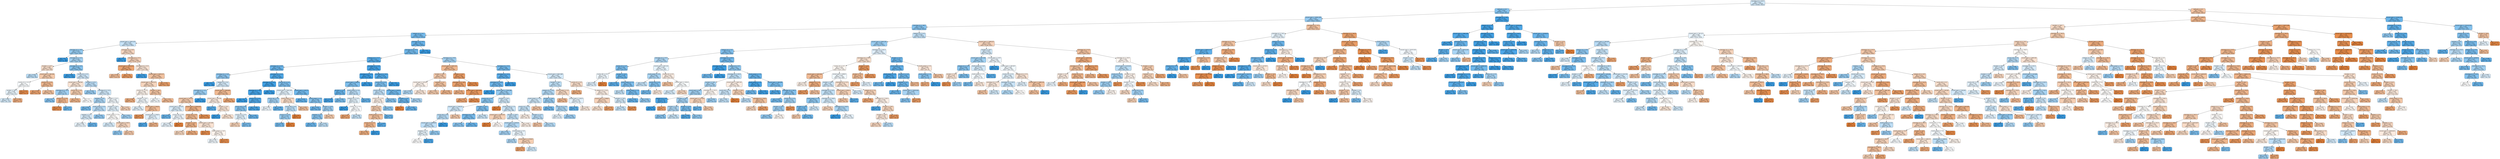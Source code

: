 digraph Tree {
node [shape=box, style="filled, rounded", color="black", fontname=helvetica] ;
edge [fontname=helvetica] ;
0 [label="subcategy_id <= 263.5\ngini = 0.493\nsamples = 135183\nvalue = [59360, 75823]", fillcolor="#d4eaf9"] ;
1 [label="staff_pick <= 0.5\ngini = 0.401\nsamples = 77572\nvalue = [21560, 56012]", fillcolor="#85c3ef"] ;
0 -> 1 [labeldistance=2.5, labelangle=45, headlabel="True"] ;
5 [label="convert_goal <= 20501.994\ngini = 0.433\nsamples = 65669\nvalue = [20813, 44856]", fillcolor="#95caf1"] ;
1 -> 5 ;
7 [label="subcategy_id <= 48.5\ngini = 0.403\nsamples = 59229\nvalue = [16586, 42643]", fillcolor="#86c3ef"] ;
5 -> 7 ;
11 [label="category_id <= 2.0\ngini = 0.358\nsamples = 43693\nvalue = [10214, 33479]", fillcolor="#75bbed"] ;
7 -> 11 ;
13 [label="convert_goal <= 2655.325\ngini = 0.487\nsamples = 8068\nvalue = [3374, 4694]", fillcolor="#c7e3f8"] ;
11 -> 13 ;
29 [label="subcategy_id <= 10.5\ngini = 0.434\nsamples = 5127\nvalue = [1629, 3498]", fillcolor="#95cbf1"] ;
13 -> 29 ;
53 [label="gini = 0.0\nsamples = 484\nvalue = [0, 484]", fillcolor="#399de5"] ;
29 -> 53 ;
54 [label="subcategy_id <= 21.5\ngini = 0.456\nsamples = 4643\nvalue = [1629, 3014]", fillcolor="#a4d2f3"] ;
29 -> 54 ;
55 [label="duration <= 23.5\ngini = 0.489\nsamples = 1078\nvalue = [620, 458]", fillcolor="#f8decb"] ;
54 -> 55 ;
187 [label="gini = 0.478\nsamples = 266\nvalue = [105, 161]", fillcolor="#baddf6"] ;
55 -> 187 ;
188 [label="convert_goal <= 400.496\ngini = 0.464\nsamples = 812\nvalue = [515, 297]", fillcolor="#f4caab"] ;
55 -> 188 ;
243 [label="country_CA <= 0.5\ngini = 0.5\nsamples = 242\nvalue = [119, 123]", fillcolor="#f9fcfe"] ;
188 -> 243 ;
599 [label="duration <= 46.5\ngini = 0.498\nsamples = 230\nvalue = [108, 122]", fillcolor="#e8f4fc"] ;
243 -> 599 ;
787 [label="gini = 0.493\nsamples = 207\nvalue = [91, 116]", fillcolor="#d4eaf9"] ;
599 -> 787 ;
788 [label="gini = 0.386\nsamples = 23\nvalue = [17, 6]", fillcolor="#eead7f"] ;
599 -> 788 ;
600 [label="gini = 0.153\nsamples = 12\nvalue = [11, 1]", fillcolor="#e78c4b"] ;
243 -> 600 ;
244 [label="country_US <= 0.5\ngini = 0.424\nsamples = 570\nvalue = [396, 174]", fillcolor="#f0b890"] ;
188 -> 244 ;
1033 [label="gini = 0.335\nsamples = 141\nvalue = [111, 30]", fillcolor="#eca36f"] ;
244 -> 1033 ;
1034 [label="gini = 0.446\nsamples = 429\nvalue = [285, 144]", fillcolor="#f2c19d"] ;
244 -> 1034 ;
56 [label="subcategy_id <= 22.5\ngini = 0.406\nsamples = 3565\nvalue = [1009, 2556]", fillcolor="#87c4ef"] ;
54 -> 56 ;
57 [label="gini = 0.034\nsamples = 1272\nvalue = [22, 1250]", fillcolor="#3c9fe5"] ;
56 -> 57 ;
58 [label="country_US <= 0.5\ngini = 0.49\nsamples = 2293\nvalue = [987, 1306]", fillcolor="#cfe7f9"] ;
56 -> 58 ;
197 [label="convert_goal <= 348.962\ngini = 0.493\nsamples = 474\nvalue = [266, 208]", fillcolor="#f9e4d4"] ;
58 -> 197 ;
245 [label="subcategy_id <= 24.5\ngini = 0.45\nsamples = 111\nvalue = [38, 73]", fillcolor="#a0d0f3"] ;
197 -> 245 ;
529 [label="gini = 0.4\nsamples = 94\nvalue = [26, 68]", fillcolor="#85c2ef"] ;
245 -> 529 ;
530 [label="country_CA <= 0.5\ngini = 0.415\nsamples = 17\nvalue = [12, 5]", fillcolor="#f0b58b"] ;
245 -> 530 ;
819 [label="gini = 0.153\nsamples = 12\nvalue = [11, 1]", fillcolor="#e78c4b"] ;
530 -> 819 ;
820 [label="gini = 0.32\nsamples = 5\nvalue = [1, 4]", fillcolor="#6ab6ec"] ;
530 -> 820 ;
246 [label="country_GB <= 0.5\ngini = 0.467\nsamples = 363\nvalue = [228, 135]", fillcolor="#f4ccae"] ;
197 -> 246 ;
389 [label="gini = 0.413\nsamples = 223\nvalue = [158, 65]", fillcolor="#f0b58a"] ;
246 -> 389 ;
390 [label="gini = 0.5\nsamples = 140\nvalue = [70, 70]", fillcolor="#ffffff"] ;
246 -> 390 ;
198 [label="duration <= 27.5\ngini = 0.479\nsamples = 1819\nvalue = [721, 1098]", fillcolor="#bbddf6"] ;
58 -> 198 ;
339 [label="gini = 0.439\nsamples = 584\nvalue = [190, 394]", fillcolor="#98ccf2"] ;
198 -> 339 ;
340 [label="subcategy_id <= 23.5\ngini = 0.49\nsamples = 1235\nvalue = [531, 704]", fillcolor="#cee7f9"] ;
198 -> 340 ;
349 [label="weekday <= 0.5\ngini = 0.462\nsamples = 535\nvalue = [194, 341]", fillcolor="#aad5f4"] ;
340 -> 349 ;
827 [label="gini = 0.361\nsamples = 93\nvalue = [22, 71]", fillcolor="#76bbed"] ;
349 -> 827 ;
828 [label="month_project <= 6.5\ngini = 0.475\nsamples = 442\nvalue = [172, 270]", fillcolor="#b7dbf6"] ;
349 -> 828 ;
829 [label="weekday <= 5.5\ngini = 0.494\nsamples = 266\nvalue = [118, 148]", fillcolor="#d7ebfa"] ;
828 -> 829 ;
831 [label="gini = 0.498\nsamples = 240\nvalue = [113, 127]", fillcolor="#e9f4fc"] ;
829 -> 831 ;
832 [label="gini = 0.311\nsamples = 26\nvalue = [5, 21]", fillcolor="#68b4eb"] ;
829 -> 832 ;
830 [label="gini = 0.425\nsamples = 176\nvalue = [54, 122]", fillcolor="#91c8f1"] ;
828 -> 830 ;
350 [label="duration <= 51.5\ngini = 0.499\nsamples = 700\nvalue = [337, 363]", fillcolor="#f1f8fd"] ;
340 -> 350 ;
671 [label="duration <= 30.5\ngini = 0.496\nsamples = 592\nvalue = [271, 321]", fillcolor="#e0f0fb"] ;
350 -> 671 ;
673 [label="month_project <= 7.5\ngini = 0.5\nsamples = 420\nvalue = [212, 208]", fillcolor="#fffdfb"] ;
671 -> 673 ;
675 [label="gini = 0.493\nsamples = 253\nvalue = [112, 141]", fillcolor="#d6ebfa"] ;
673 -> 675 ;
676 [label="convert_goal <= 439.5\ngini = 0.48\nsamples = 167\nvalue = [100, 67]", fillcolor="#f6d5be"] ;
673 -> 676 ;
715 [label="gini = 0.42\nsamples = 20\nvalue = [6, 14]", fillcolor="#8ec7f0"] ;
676 -> 715 ;
716 [label="gini = 0.461\nsamples = 147\nvalue = [94, 53]", fillcolor="#f4c8a9"] ;
676 -> 716 ;
674 [label="gini = 0.451\nsamples = 172\nvalue = [59, 113]", fillcolor="#a0d0f3"] ;
671 -> 674 ;
672 [label="gini = 0.475\nsamples = 108\nvalue = [66, 42]", fillcolor="#f6d1b7"] ;
350 -> 672 ;
30 [label="subcategy_id <= 10.5\ngini = 0.483\nsamples = 2941\nvalue = [1745, 1196]", fillcolor="#f7d7c1"] ;
13 -> 30 ;
91 [label="gini = 0.0\nsamples = 72\nvalue = [0, 72]", fillcolor="#399de5"] ;
30 -> 91 ;
92 [label="subcategy_id <= 21.5\ngini = 0.477\nsamples = 2869\nvalue = [1745, 1124]", fillcolor="#f6d2b9"] ;
30 -> 92 ;
97 [label="convert_goal <= 4010.053\ngini = 0.341\nsamples = 624\nvalue = [488, 136]", fillcolor="#eca470"] ;
92 -> 97 ;
521 [label="gini = 0.438\nsamples = 176\nvalue = [119, 57]", fillcolor="#f1bd98"] ;
97 -> 521 ;
522 [label="gini = 0.29\nsamples = 448\nvalue = [369, 79]", fillcolor="#eb9c63"] ;
97 -> 522 ;
98 [label="subcategy_id <= 22.5\ngini = 0.493\nsamples = 2245\nvalue = [1257, 988]", fillcolor="#f9e4d5"] ;
92 -> 98 ;
99 [label="gini = 0.057\nsamples = 341\nvalue = [10, 331]", fillcolor="#3fa0e6"] ;
98 -> 99 ;
100 [label="convert_goal <= 9978.117\ngini = 0.452\nsamples = 1904\nvalue = [1247, 657]", fillcolor="#f3c3a1"] ;
98 -> 100 ;
143 [label="convert_goal <= 4425.377\ngini = 0.48\nsamples = 1385\nvalue = [830, 555]", fillcolor="#f6d5bd"] ;
100 -> 143 ;
287 [label="country_US <= 0.5\ngini = 0.498\nsamples = 597\nvalue = [315, 282]", fillcolor="#fcf2ea"] ;
143 -> 287 ;
289 [label="gini = 0.382\nsamples = 105\nvalue = [78, 27]", fillcolor="#eead7e"] ;
287 -> 289 ;
290 [label="duration <= 53.5\ngini = 0.499\nsamples = 492\nvalue = [237, 255]", fillcolor="#f1f8fd"] ;
287 -> 290 ;
677 [label="gini = 0.497\nsamples = 440\nvalue = [202, 238]", fillcolor="#e1f0fb"] ;
290 -> 677 ;
678 [label="convert_goal <= 3450.0\ngini = 0.44\nsamples = 52\nvalue = [35, 17]", fillcolor="#f2be99"] ;
290 -> 678 ;
707 [label="gini = 0.245\nsamples = 28\nvalue = [24, 4]", fillcolor="#e9965a"] ;
678 -> 707 ;
708 [label="convert_goal <= 3700.0\ngini = 0.497\nsamples = 24\nvalue = [11, 13]", fillcolor="#e1f0fb"] ;
678 -> 708 ;
709 [label="gini = 0.18\nsamples = 10\nvalue = [1, 9]", fillcolor="#4fa8e8"] ;
708 -> 709 ;
710 [label="gini = 0.408\nsamples = 14\nvalue = [10, 4]", fillcolor="#efb388"] ;
708 -> 710 ;
288 [label="duration <= 28.5\ngini = 0.453\nsamples = 788\nvalue = [515, 273]", fillcolor="#f3c4a2"] ;
143 -> 288 ;
331 [label="gini = 0.5\nsamples = 130\nvalue = [63, 67]", fillcolor="#f3f9fd"] ;
288 -> 331 ;
332 [label="gini = 0.43\nsamples = 658\nvalue = [452, 206]", fillcolor="#f1ba93"] ;
288 -> 332 ;
144 [label="gini = 0.316\nsamples = 519\nvalue = [417, 102]", fillcolor="#eba069"] ;
100 -> 144 ;
14 [label="subcategy_id <= 45.5\ngini = 0.31\nsamples = 35625\nvalue = [6840, 28785]", fillcolor="#68b4eb"] ;
11 -> 14 ;
17 [label="subcategy_id <= 37.5\ngini = 0.343\nsamples = 31087\nvalue = [6840, 24247]", fillcolor="#71b9ec"] ;
14 -> 17 ;
19 [label="category_id <= 11.5\ngini = 0.24\nsamples = 19209\nvalue = [2675, 16534]", fillcolor="#59ade9"] ;
17 -> 19 ;
39 [label="subcategy_id <= 29.5\ngini = 0.318\nsamples = 10917\nvalue = [2161, 8756]", fillcolor="#6ab5eb"] ;
19 -> 39 ;
41 [label="subcategy_id <= 19.0\ngini = 0.418\nsamples = 5499\nvalue = [1635, 3864]", fillcolor="#8dc6f0"] ;
39 -> 41 ;
43 [label="gini = 0.0\nsamples = 1766\nvalue = [0, 1766]", fillcolor="#399de5"] ;
41 -> 43 ;
44 [label="category_id <= 9.0\ngini = 0.492\nsamples = 3733\nvalue = [1635, 2098]", fillcolor="#d3e9f9"] ;
41 -> 44 ;
45 [label="subcategy_id <= 27.5\ngini = 0.44\nsamples = 2597\nvalue = [849, 1748]", fillcolor="#99cdf2"] ;
44 -> 45 ;
47 [label="convert_goal <= 771.22\ngini = 0.465\nsamples = 1344\nvalue = [849, 495]", fillcolor="#f4caac"] ;
45 -> 47 ;
111 [label="convert_goal <= 65.315\ngini = 0.494\nsamples = 438\nvalue = [196, 242]", fillcolor="#d9ecfa"] ;
47 -> 111 ;
445 [label="gini = 0.315\nsamples = 46\nvalue = [9, 37]", fillcolor="#69b5eb"] ;
111 -> 445 ;
446 [label="country_HK <= 0.5\ngini = 0.499\nsamples = 392\nvalue = [187, 205]", fillcolor="#eef6fd"] ;
111 -> 446 ;
749 [label="gini = 0.498\nsamples = 385\nvalue = [180, 205]", fillcolor="#e7f3fc"] ;
446 -> 749 ;
750 [label="gini = 0.0\nsamples = 7\nvalue = [7, 0]", fillcolor="#e58139"] ;
446 -> 750 ;
112 [label="convert_goal <= 9458.652\ngini = 0.403\nsamples = 906\nvalue = [653, 253]", fillcolor="#efb286"] ;
47 -> 112 ;
369 [label="country_GB <= 0.5\ngini = 0.425\nsamples = 778\nvalue = [540, 238]", fillcolor="#f0b990"] ;
112 -> 369 ;
585 [label="duration <= 25.5\ngini = 0.406\nsamples = 661\nvalue = [474, 187]", fillcolor="#efb387"] ;
369 -> 585 ;
587 [label="gini = 0.481\nsamples = 132\nvalue = [79, 53]", fillcolor="#f6d6be"] ;
585 -> 587 ;
588 [label="gini = 0.378\nsamples = 529\nvalue = [395, 134]", fillcolor="#eeac7c"] ;
585 -> 588 ;
586 [label="convert_goal <= 932.389\ngini = 0.492\nsamples = 117\nvalue = [66, 51]", fillcolor="#f9e2d2"] ;
369 -> 586 ;
941 [label="gini = 0.153\nsamples = 12\nvalue = [11, 1]", fillcolor="#e78c4b"] ;
586 -> 941 ;
942 [label="month_project <= 10.5\ngini = 0.499\nsamples = 105\nvalue = [55, 50]", fillcolor="#fdf4ed"] ;
586 -> 942 ;
943 [label="gini = 0.499\nsamples = 94\nvalue = [45, 49]", fillcolor="#eff7fd"] ;
942 -> 943 ;
944 [label="gini = 0.165\nsamples = 11\nvalue = [10, 1]", fillcolor="#e88e4d"] ;
942 -> 944 ;
370 [label="gini = 0.207\nsamples = 128\nvalue = [113, 15]", fillcolor="#e89253"] ;
112 -> 370 ;
48 [label="gini = 0.0\nsamples = 1253\nvalue = [0, 1253]", fillcolor="#399de5"] ;
45 -> 48 ;
46 [label="convert_goal <= 2508.865\ngini = 0.426\nsamples = 1136\nvalue = [786, 350]", fillcolor="#f1b991"] ;
44 -> 46 ;
155 [label="convert_goal <= 68.798\ngini = 0.496\nsamples = 402\nvalue = [218, 184]", fillcolor="#fbebe0"] ;
46 -> 155 ;
535 [label="gini = 0.231\nsamples = 15\nvalue = [2, 13]", fillcolor="#57ace9"] ;
155 -> 535 ;
536 [label="duration <= 9.0\ngini = 0.493\nsamples = 387\nvalue = [216, 171]", fillcolor="#fae5d6"] ;
155 -> 536 ;
773 [label="gini = 0.0\nsamples = 6\nvalue = [0, 6]", fillcolor="#399de5"] ;
536 -> 773 ;
774 [label="gini = 0.491\nsamples = 381\nvalue = [216, 165]", fillcolor="#f9e1d0"] ;
536 -> 774 ;
156 [label="gini = 0.35\nsamples = 734\nvalue = [568, 166]", fillcolor="#eda673"] ;
46 -> 156 ;
42 [label="subcategy_id <= 32.5\ngini = 0.175\nsamples = 5418\nvalue = [526, 4892]", fillcolor="#4ea8e8"] ;
39 -> 42 ;
59 [label="subcategy_id <= 31.5\ngini = 0.068\nsamples = 3889\nvalue = [137, 3752]", fillcolor="#40a1e6"] ;
42 -> 59 ;
459 [label="subcategy_id <= 30.5\ngini = 0.11\nsamples = 2346\nvalue = [137, 2209]", fillcolor="#45a3e7"] ;
59 -> 459 ;
461 [label="gini = 0.0\nsamples = 1031\nvalue = [0, 1031]", fillcolor="#399de5"] ;
459 -> 461 ;
462 [label="country_US <= 0.5\ngini = 0.187\nsamples = 1315\nvalue = [137, 1178]", fillcolor="#50a8e8"] ;
459 -> 462 ;
463 [label="country_GB <= 0.5\ngini = 0.402\nsamples = 158\nvalue = [44, 114]", fillcolor="#85c3ef"] ;
462 -> 463 ;
533 [label="country_CA <= 0.5\ngini = 0.496\nsamples = 55\nvalue = [25, 30]", fillcolor="#deeffb"] ;
463 -> 533 ;
837 [label="gini = 0.475\nsamples = 31\nvalue = [19, 12]", fillcolor="#f5d1b6"] ;
533 -> 837 ;
838 [label="gini = 0.375\nsamples = 24\nvalue = [6, 18]", fillcolor="#7bbeee"] ;
533 -> 838 ;
534 [label="gini = 0.301\nsamples = 103\nvalue = [19, 84]", fillcolor="#66b3eb"] ;
463 -> 534 ;
464 [label="gini = 0.148\nsamples = 1157\nvalue = [93, 1064]", fillcolor="#4aa6e7"] ;
462 -> 464 ;
460 [label="gini = 0.0\nsamples = 1543\nvalue = [0, 1543]", fillcolor="#399de5"] ;
59 -> 460 ;
60 [label="country_US <= 0.5\ngini = 0.379\nsamples = 1529\nvalue = [389, 1140]", fillcolor="#7dbeee"] ;
42 -> 60 ;
167 [label="convert_goal <= 3162.559\ngini = 0.497\nsamples = 248\nvalue = [114, 134]", fillcolor="#e1f0fb"] ;
60 -> 167 ;
405 [label="country_GB <= 0.5\ngini = 0.451\nsamples = 128\nvalue = [44, 84]", fillcolor="#a1d0f3"] ;
167 -> 405 ;
507 [label="gini = 0.499\nsamples = 71\nvalue = [34, 37]", fillcolor="#eff7fd"] ;
405 -> 507 ;
508 [label="gini = 0.289\nsamples = 57\nvalue = [10, 47]", fillcolor="#63b2eb"] ;
405 -> 508 ;
406 [label="month_project <= 4.5\ngini = 0.486\nsamples = 120\nvalue = [70, 50]", fillcolor="#f8dbc6"] ;
167 -> 406 ;
733 [label="country_MX <= 0.5\ngini = 0.478\nsamples = 38\nvalue = [15, 23]", fillcolor="#baddf6"] ;
406 -> 733 ;
971 [label="country_IT <= 0.5\ngini = 0.438\nsamples = 34\nvalue = [11, 23]", fillcolor="#98ccf1"] ;
733 -> 971 ;
973 [label="gini = 0.358\nsamples = 30\nvalue = [7, 23]", fillcolor="#75bbed"] ;
971 -> 973 ;
974 [label="gini = 0.0\nsamples = 4\nvalue = [4, 0]", fillcolor="#e58139"] ;
971 -> 974 ;
972 [label="gini = 0.0\nsamples = 4\nvalue = [4, 0]", fillcolor="#e58139"] ;
733 -> 972 ;
734 [label="gini = 0.442\nsamples = 82\nvalue = [55, 27]", fillcolor="#f2bf9a"] ;
406 -> 734 ;
168 [label="convert_goal <= 4527.0\ngini = 0.337\nsamples = 1281\nvalue = [275, 1006]", fillcolor="#6fb8ec"] ;
60 -> 168 ;
407 [label="gini = 0.279\nsamples = 715\nvalue = [120, 595]", fillcolor="#61b1ea"] ;
168 -> 407 ;
408 [label="month_project <= 6.5\ngini = 0.398\nsamples = 566\nvalue = [155, 411]", fillcolor="#84c2ef"] ;
168 -> 408 ;
633 [label="gini = 0.332\nsamples = 276\nvalue = [58, 218]", fillcolor="#6eb7ec"] ;
408 -> 633 ;
634 [label="duration <= 44.0\ngini = 0.445\nsamples = 290\nvalue = [97, 193]", fillcolor="#9dcef2"] ;
408 -> 634 ;
635 [label="weekday <= 2.5\ngini = 0.408\nsamples = 249\nvalue = [71, 178]", fillcolor="#88c4ef"] ;
634 -> 635 ;
637 [label="gini = 0.318\nsamples = 141\nvalue = [28, 113]", fillcolor="#6ab5eb"] ;
635 -> 637 ;
638 [label="gini = 0.479\nsamples = 108\nvalue = [43, 65]", fillcolor="#bcdef6"] ;
635 -> 638 ;
636 [label="gini = 0.464\nsamples = 41\nvalue = [26, 15]", fillcolor="#f4caab"] ;
634 -> 636 ;
40 [label="subcategy_id <= 35.5\ngini = 0.116\nsamples = 8292\nvalue = [514, 7778]", fillcolor="#46a3e7"] ;
19 -> 40 ;
117 [label="subcategy_id <= 13.5\ngini = 0.045\nsamples = 5114\nvalue = [119, 4995]", fillcolor="#3e9fe6"] ;
40 -> 117 ;
121 [label="convert_goal <= 4900.0\ngini = 0.38\nsamples = 467\nvalue = [119, 348]", fillcolor="#7dbfee"] ;
117 -> 121 ;
345 [label="duration <= 27.5\ngini = 0.305\nsamples = 314\nvalue = [59, 255]", fillcolor="#67b4eb"] ;
121 -> 345 ;
619 [label="gini = 0.116\nsamples = 97\nvalue = [6, 91]", fillcolor="#46a3e7"] ;
345 -> 619 ;
620 [label="gini = 0.369\nsamples = 217\nvalue = [53, 164]", fillcolor="#79bded"] ;
345 -> 620 ;
346 [label="month_project <= 9.5\ngini = 0.477\nsamples = 153\nvalue = [60, 93]", fillcolor="#b9dcf6"] ;
121 -> 346 ;
639 [label="category_id <= 12.5\ngini = 0.497\nsamples = 115\nvalue = [53, 62]", fillcolor="#e2f1fb"] ;
346 -> 639 ;
809 [label="gini = 0.0\nsamples = 8\nvalue = [0, 8]", fillcolor="#399de5"] ;
639 -> 809 ;
810 [label="country_US <= 0.5\ngini = 0.5\nsamples = 107\nvalue = [53, 54]", fillcolor="#fbfdff"] ;
639 -> 810 ;
811 [label="gini = 0.34\nsamples = 23\nvalue = [18, 5]", fillcolor="#eca470"] ;
810 -> 811 ;
812 [label="gini = 0.486\nsamples = 84\nvalue = [35, 49]", fillcolor="#c6e3f8"] ;
810 -> 812 ;
640 [label="gini = 0.301\nsamples = 38\nvalue = [7, 31]", fillcolor="#66b3eb"] ;
346 -> 640 ;
122 [label="gini = 0.0\nsamples = 4647\nvalue = [0, 4647]", fillcolor="#399de5"] ;
117 -> 122 ;
118 [label="subcategy_id <= 36.5\ngini = 0.218\nsamples = 3178\nvalue = [395, 2783]", fillcolor="#55abe9"] ;
40 -> 118 ;
119 [label="country_US <= 0.5\ngini = 0.376\nsamples = 1576\nvalue = [395, 1181]", fillcolor="#7bbeee"] ;
118 -> 119 ;
217 [label="country_GB <= 0.5\ngini = 0.481\nsamples = 300\nvalue = [121, 179]", fillcolor="#bfdff7"] ;
119 -> 217 ;
299 [label="country_CA <= 0.5\ngini = 0.498\nsamples = 150\nvalue = [80, 70]", fillcolor="#fcefe6"] ;
217 -> 299 ;
441 [label="weekday <= 5.5\ngini = 0.469\nsamples = 109\nvalue = [68, 41]", fillcolor="#f5cdb0"] ;
299 -> 441 ;
727 [label="month_project <= 11.5\ngini = 0.444\nsamples = 99\nvalue = [66, 33]", fillcolor="#f2c09c"] ;
441 -> 727 ;
729 [label="country_FR <= 0.5\ngini = 0.415\nsamples = 92\nvalue = [65, 27]", fillcolor="#f0b58b"] ;
727 -> 729 ;
731 [label="gini = 0.386\nsamples = 88\nvalue = [65, 23]", fillcolor="#eeae7f"] ;
729 -> 731 ;
732 [label="gini = 0.0\nsamples = 4\nvalue = [0, 4]", fillcolor="#399de5"] ;
729 -> 732 ;
730 [label="gini = 0.245\nsamples = 7\nvalue = [1, 6]", fillcolor="#5aade9"] ;
727 -> 730 ;
728 [label="gini = 0.32\nsamples = 10\nvalue = [2, 8]", fillcolor="#6ab6ec"] ;
441 -> 728 ;
442 [label="gini = 0.414\nsamples = 41\nvalue = [12, 29]", fillcolor="#8bc6f0"] ;
299 -> 442 ;
300 [label="gini = 0.397\nsamples = 150\nvalue = [41, 109]", fillcolor="#83c2ef"] ;
217 -> 300 ;
218 [label="convert_goal <= 9250.0\ngini = 0.337\nsamples = 1276\nvalue = [274, 1002]", fillcolor="#6fb8ec"] ;
119 -> 218 ;
325 [label="duration <= 4.5\ngini = 0.308\nsamples = 1093\nvalue = [208, 885]", fillcolor="#68b4eb"] ;
218 -> 325 ;
327 [label="gini = 0.0\nsamples = 7\nvalue = [7, 0]", fillcolor="#e58139"] ;
325 -> 327 ;
328 [label="gini = 0.302\nsamples = 1086\nvalue = [201, 885]", fillcolor="#66b3eb"] ;
325 -> 328 ;
326 [label="gini = 0.461\nsamples = 183\nvalue = [66, 117]", fillcolor="#a9d4f4"] ;
218 -> 326 ;
120 [label="gini = 0.0\nsamples = 1602\nvalue = [0, 1602]", fillcolor="#399de5"] ;
118 -> 120 ;
20 [label="subcategy_id <= 39.5\ngini = 0.455\nsamples = 11878\nvalue = [4165, 7713]", fillcolor="#a4d2f3"] ;
17 -> 20 ;
21 [label="convert_goal <= 4550.332\ngini = 0.427\nsamples = 3073\nvalue = [2125, 948]", fillcolor="#f1b991"] ;
20 -> 21 ;
103 [label="duration <= 28.5\ngini = 0.465\nsamples = 2075\nvalue = [1311, 764]", fillcolor="#f4caac"] ;
21 -> 103 ;
267 [label="convert_goal <= 325.69\ngini = 0.499\nsamples = 435\nvalue = [229, 206]", fillcolor="#fcf2eb"] ;
103 -> 267 ;
785 [label="gini = 0.468\nsamples = 67\nvalue = [25, 42]", fillcolor="#afd7f4"] ;
267 -> 785 ;
786 [label="gini = 0.494\nsamples = 368\nvalue = [204, 164]", fillcolor="#fae6d8"] ;
267 -> 786 ;
268 [label="weekday <= 3.5\ngini = 0.449\nsamples = 1640\nvalue = [1082, 558]", fillcolor="#f2c29f"] ;
103 -> 268 ;
615 [label="gini = 0.464\nsamples = 1110\nvalue = [704, 406]", fillcolor="#f4caab"] ;
268 -> 615 ;
616 [label="gini = 0.409\nsamples = 530\nvalue = [378, 152]", fillcolor="#efb489"] ;
268 -> 616 ;
104 [label="duration <= 50.5\ngini = 0.301\nsamples = 998\nvalue = [814, 184]", fillcolor="#eb9d66"] ;
21 -> 104 ;
549 [label="subcategy_id <= 38.5\ngini = 0.329\nsamples = 818\nvalue = [648, 170]", fillcolor="#eca26d"] ;
104 -> 549 ;
605 [label="gini = 0.396\nsamples = 327\nvalue = [238, 89]", fillcolor="#efb083"] ;
549 -> 605 ;
606 [label="convert_goal <= 8622.862\ngini = 0.276\nsamples = 491\nvalue = [410, 81]", fillcolor="#ea9a60"] ;
549 -> 606 ;
959 [label="gini = 0.34\nsamples = 272\nvalue = [213, 59]", fillcolor="#eca470"] ;
606 -> 959 ;
960 [label="gini = 0.181\nsamples = 219\nvalue = [197, 22]", fillcolor="#e88f4f"] ;
606 -> 960 ;
550 [label="gini = 0.143\nsamples = 180\nvalue = [166, 14]", fillcolor="#e78c4a"] ;
104 -> 550 ;
22 [label="subcategy_id <= 43.5\ngini = 0.356\nsamples = 8805\nvalue = [2040, 6765]", fillcolor="#75bbed"] ;
20 -> 22 ;
27 [label="subcategy_id <= 42.5\ngini = 0.254\nsamples = 6321\nvalue = [945, 5376]", fillcolor="#5caeea"] ;
22 -> 27 ;
63 [label="subcategy_id <= 40.5\ngini = 0.325\nsamples = 4624\nvalue = [945, 3679]", fillcolor="#6cb6ec"] ;
27 -> 63 ;
65 [label="gini = 0.0\nsamples = 1677\nvalue = [0, 1677]", fillcolor="#399de5"] ;
63 -> 65 ;
66 [label="convert_goal <= 7526.588\ngini = 0.436\nsamples = 2947\nvalue = [945, 2002]", fillcolor="#96cbf1"] ;
63 -> 66 ;
191 [label="country_US <= 0.5\ngini = 0.41\nsamples = 2277\nvalue = [655, 1622]", fillcolor="#89c5ef"] ;
66 -> 191 ;
205 [label="convert_goal <= 5105.91\ngini = 0.49\nsamples = 390\nvalue = [168, 222]", fillcolor="#cfe7f9"] ;
191 -> 205 ;
427 [label="country_DK <= 0.5\ngini = 0.475\nsamples = 322\nvalue = [125, 197]", fillcolor="#b7dbf5"] ;
205 -> 427 ;
781 [label="convert_goal <= 2386.044\ngini = 0.481\nsamples = 310\nvalue = [125, 185]", fillcolor="#bfdff7"] ;
427 -> 781 ;
793 [label="weekday <= 5.5\ngini = 0.498\nsamples = 179\nvalue = [84, 95]", fillcolor="#e8f4fc"] ;
781 -> 793 ;
795 [label="gini = 0.5\nsamples = 166\nvalue = [83, 83]", fillcolor="#ffffff"] ;
793 -> 795 ;
796 [label="gini = 0.142\nsamples = 13\nvalue = [1, 12]", fillcolor="#49a5e7"] ;
793 -> 796 ;
794 [label="gini = 0.43\nsamples = 131\nvalue = [41, 90]", fillcolor="#93caf1"] ;
781 -> 794 ;
782 [label="gini = 0.0\nsamples = 12\nvalue = [0, 12]", fillcolor="#399de5"] ;
427 -> 782 ;
428 [label="gini = 0.465\nsamples = 68\nvalue = [43, 25]", fillcolor="#f4caac"] ;
205 -> 428 ;
206 [label="duration <= 52.5\ngini = 0.383\nsamples = 1887\nvalue = [487, 1400]", fillcolor="#7ebfee"] ;
191 -> 206 ;
247 [label="subcategy_id <= 41.5\ngini = 0.36\nsamples = 1662\nvalue = [392, 1270]", fillcolor="#76bbed"] ;
206 -> 247 ;
361 [label="gini = 0.412\nsamples = 740\nvalue = [215, 525]", fillcolor="#8ac5f0"] ;
247 -> 361 ;
362 [label="gini = 0.31\nsamples = 922\nvalue = [177, 745]", fillcolor="#68b4eb"] ;
247 -> 362 ;
248 [label="gini = 0.488\nsamples = 225\nvalue = [95, 130]", fillcolor="#cae5f8"] ;
206 -> 248 ;
192 [label="duration <= 14.5\ngini = 0.491\nsamples = 670\nvalue = [290, 380]", fillcolor="#d0e8f9"] ;
66 -> 192 ;
503 [label="gini = 0.0\nsamples = 9\nvalue = [9, 0]", fillcolor="#e58139"] ;
192 -> 503 ;
504 [label="month_project <= 1.5\ngini = 0.489\nsamples = 661\nvalue = [281, 380]", fillcolor="#cbe5f8"] ;
192 -> 504 ;
935 [label="convert_goal <= 9576.914\ngini = 0.476\nsamples = 46\nvalue = [28, 18]", fillcolor="#f6d2b8"] ;
504 -> 935 ;
939 [label="gini = 0.0\nsamples = 9\nvalue = [9, 0]", fillcolor="#e58139"] ;
935 -> 939 ;
940 [label="gini = 0.5\nsamples = 37\nvalue = [19, 18]", fillcolor="#fef8f5"] ;
935 -> 940 ;
936 [label="duration <= 49.5\ngini = 0.484\nsamples = 615\nvalue = [253, 362]", fillcolor="#c3e1f7"] ;
504 -> 936 ;
937 [label="convert_goal <= 14250.0\ngini = 0.474\nsamples = 511\nvalue = [197, 314]", fillcolor="#b5daf5"] ;
936 -> 937 ;
1011 [label="gini = 0.454\nsamples = 356\nvalue = [124, 232]", fillcolor="#a3d1f3"] ;
937 -> 1011 ;
1012 [label="month_project <= 8.5\ngini = 0.498\nsamples = 155\nvalue = [73, 82]", fillcolor="#e9f4fc"] ;
937 -> 1012 ;
1013 [label="gini = 0.466\nsamples = 92\nvalue = [34, 58]", fillcolor="#add6f4"] ;
1012 -> 1013 ;
1014 [label="convert_goal <= 17548.5\ngini = 0.472\nsamples = 63\nvalue = [39, 24]", fillcolor="#f5cfb3"] ;
1012 -> 1014 ;
1015 [label="gini = 0.334\nsamples = 33\nvalue = [26, 7]", fillcolor="#eca36e"] ;
1014 -> 1015 ;
1016 [label="gini = 0.491\nsamples = 30\nvalue = [13, 17]", fillcolor="#d0e8f9"] ;
1014 -> 1016 ;
938 [label="gini = 0.497\nsamples = 104\nvalue = [56, 48]", fillcolor="#fbede3"] ;
936 -> 938 ;
64 [label="gini = 0.0\nsamples = 1697\nvalue = [0, 1697]", fillcolor="#399de5"] ;
27 -> 64 ;
28 [label="convert_goal <= 8021.885\ngini = 0.493\nsamples = 2484\nvalue = [1095, 1389]", fillcolor="#d5eaf9"] ;
22 -> 28 ;
157 [label="duration <= 58.5\ngini = 0.48\nsamples = 1923\nvalue = [771, 1152]", fillcolor="#bedff6"] ;
28 -> 157 ;
241 [label="category_id <= 16.0\ngini = 0.472\nsamples = 1743\nvalue = [665, 1078]", fillcolor="#b3d9f5"] ;
157 -> 241 ;
343 [label="month_project <= 11.5\ngini = 0.49\nsamples = 935\nvalue = [400, 535]", fillcolor="#cde6f8"] ;
241 -> 343 ;
553 [label="country_US <= 0.5\ngini = 0.486\nsamples = 889\nvalue = [370, 519]", fillcolor="#c6e3f8"] ;
343 -> 553 ;
555 [label="gini = 0.498\nsamples = 150\nvalue = [80, 70]", fillcolor="#fcefe6"] ;
553 -> 555 ;
556 [label="duration <= 12.5\ngini = 0.477\nsamples = 739\nvalue = [290, 449]", fillcolor="#b9dcf6"] ;
553 -> 556 ;
1039 [label="gini = 0.454\nsamples = 23\nvalue = [15, 8]", fillcolor="#f3c4a3"] ;
556 -> 1039 ;
1040 [label="gini = 0.473\nsamples = 716\nvalue = [275, 441]", fillcolor="#b4daf5"] ;
556 -> 1040 ;
554 [label="gini = 0.454\nsamples = 46\nvalue = [30, 16]", fillcolor="#f3c4a3"] ;
343 -> 554 ;
344 [label="duration <= 28.5\ngini = 0.441\nsamples = 808\nvalue = [265, 543]", fillcolor="#9acdf2"] ;
241 -> 344 ;
423 [label="gini = 0.342\nsamples = 210\nvalue = [46, 164]", fillcolor="#71b8ec"] ;
344 -> 423 ;
424 [label="country_US <= 0.5\ngini = 0.464\nsamples = 598\nvalue = [219, 379]", fillcolor="#abd6f4"] ;
344 -> 424 ;
697 [label="gini = 0.497\nsamples = 162\nvalue = [75, 87]", fillcolor="#e4f1fb"] ;
424 -> 697 ;
698 [label="gini = 0.442\nsamples = 436\nvalue = [144, 292]", fillcolor="#9bcdf2"] ;
424 -> 698 ;
242 [label="month_project <= 6.5\ngini = 0.484\nsamples = 180\nvalue = [106, 74]", fillcolor="#f7d9c3"] ;
157 -> 242 ;
591 [label="gini = 0.428\nsamples = 100\nvalue = [69, 31]", fillcolor="#f1ba92"] ;
242 -> 591 ;
592 [label="convert_goal <= 1343.5\ngini = 0.497\nsamples = 80\nvalue = [37, 43]", fillcolor="#e3f1fb"] ;
242 -> 592 ;
713 [label="gini = 0.278\nsamples = 18\nvalue = [3, 15]", fillcolor="#61b1ea"] ;
592 -> 713 ;
714 [label="gini = 0.495\nsamples = 62\nvalue = [34, 28]", fillcolor="#fae9dc"] ;
592 -> 714 ;
158 [label="country_US <= 0.5\ngini = 0.488\nsamples = 561\nvalue = [324, 237]", fillcolor="#f8ddca"] ;
28 -> 158 ;
399 [label="gini = 0.386\nsamples = 111\nvalue = [82, 29]", fillcolor="#eeae7f"] ;
158 -> 399 ;
400 [label="category_id <= 16.0\ngini = 0.497\nsamples = 450\nvalue = [242, 208]", fillcolor="#fbede3"] ;
158 -> 400 ;
467 [label="convert_goal <= 17888.5\ngini = 0.477\nsamples = 265\nvalue = [161, 104]", fillcolor="#f6d2b9"] ;
400 -> 467 ;
777 [label="gini = 0.49\nsamples = 224\nvalue = [128, 96]", fillcolor="#f8e0ce"] ;
467 -> 777 ;
778 [label="gini = 0.314\nsamples = 41\nvalue = [33, 8]", fillcolor="#eba069"] ;
467 -> 778 ;
468 [label="duration <= 59.5\ngini = 0.492\nsamples = 185\nvalue = [81, 104]", fillcolor="#d3e9f9"] ;
400 -> 468 ;
769 [label="gini = 0.485\nsamples = 176\nvalue = [73, 103]", fillcolor="#c5e2f7"] ;
468 -> 769 ;
770 [label="gini = 0.198\nsamples = 9\nvalue = [8, 1]", fillcolor="#e89152"] ;
468 -> 770 ;
18 [label="gini = 0.0\nsamples = 4538\nvalue = [0, 4538]", fillcolor="#399de5"] ;
14 -> 18 ;
12 [label="category_id <= 11.5\ngini = 0.484\nsamples = 15536\nvalue = [6372, 9164]", fillcolor="#c3e1f7"] ;
7 -> 12 ;
15 [label="convert_goal <= 4602.249\ngini = 0.441\nsamples = 10907\nvalue = [3574, 7333]", fillcolor="#9acdf2"] ;
12 -> 15 ;
35 [label="category_id <= 2.0\ngini = 0.39\nsamples = 7357\nvalue = [1952, 5405]", fillcolor="#81c0ee"] ;
15 -> 35 ;
79 [label="subcategy_id <= 53.5\ngini = 0.468\nsamples = 2034\nvalue = [758, 1276]", fillcolor="#afd7f4"] ;
35 -> 79 ;
109 [label="country_US <= 0.5\ngini = 0.382\nsamples = 914\nvalue = [235, 679]", fillcolor="#7ebfee"] ;
79 -> 109 ;
219 [label="country_MX <= 0.5\ngini = 0.499\nsamples = 144\nvalue = [69, 75]", fillcolor="#eff7fd"] ;
109 -> 219 ;
911 [label="gini = 0.496\nsamples = 138\nvalue = [63, 75]", fillcolor="#dfeffb"] ;
219 -> 911 ;
912 [label="gini = 0.0\nsamples = 6\nvalue = [6, 0]", fillcolor="#e58139"] ;
219 -> 912 ;
220 [label="duration <= 25.5\ngini = 0.338\nsamples = 770\nvalue = [166, 604]", fillcolor="#6fb8ec"] ;
109 -> 220 ;
735 [label="gini = 0.254\nsamples = 282\nvalue = [42, 240]", fillcolor="#5caeea"] ;
220 -> 735 ;
736 [label="month_project <= 2.5\ngini = 0.379\nsamples = 488\nvalue = [124, 364]", fillcolor="#7cbeee"] ;
220 -> 736 ;
805 [label="gini = 0.483\nsamples = 66\nvalue = [27, 39]", fillcolor="#c2e1f7"] ;
736 -> 805 ;
806 [label="month_project <= 7.5\ngini = 0.354\nsamples = 422\nvalue = [97, 325]", fillcolor="#74baed"] ;
736 -> 806 ;
905 [label="gini = 0.292\nsamples = 253\nvalue = [45, 208]", fillcolor="#64b2eb"] ;
806 -> 905 ;
906 [label="gini = 0.426\nsamples = 169\nvalue = [52, 117]", fillcolor="#91c9f1"] ;
806 -> 906 ;
110 [label="convert_goal <= 853.216\ngini = 0.498\nsamples = 1120\nvalue = [523, 597]", fillcolor="#e6f3fc"] ;
79 -> 110 ;
229 [label="month_project <= 8.5\ngini = 0.465\nsamples = 465\nvalue = [171, 294]", fillcolor="#acd6f4"] ;
110 -> 229 ;
783 [label="gini = 0.484\nsamples = 322\nvalue = [132, 190]", fillcolor="#c3e1f7"] ;
229 -> 783 ;
784 [label="country_GB <= 0.5\ngini = 0.397\nsamples = 143\nvalue = [39, 104]", fillcolor="#83c2ef"] ;
229 -> 784 ;
833 [label="gini = 0.352\nsamples = 123\nvalue = [28, 95]", fillcolor="#73baed"] ;
784 -> 833 ;
834 [label="gini = 0.495\nsamples = 20\nvalue = [11, 9]", fillcolor="#fae8db"] ;
784 -> 834 ;
230 [label="country_US <= 0.5\ngini = 0.497\nsamples = 655\nvalue = [352, 303]", fillcolor="#fbede3"] ;
110 -> 230 ;
397 [label="gini = 0.446\nsamples = 167\nvalue = [111, 56]", fillcolor="#f2c19d"] ;
230 -> 397 ;
398 [label="convert_goal <= 2550.0\ngini = 0.5\nsamples = 488\nvalue = [241, 247]", fillcolor="#fafdfe"] ;
230 -> 398 ;
547 [label="gini = 0.493\nsamples = 323\nvalue = [143, 180]", fillcolor="#d6ebfa"] ;
398 -> 547 ;
548 [label="gini = 0.482\nsamples = 165\nvalue = [98, 67]", fillcolor="#f7d7c0"] ;
398 -> 548 ;
80 [label="subcategy_id <= 250.5\ngini = 0.348\nsamples = 5323\nvalue = [1194, 4129]", fillcolor="#72b9ed"] ;
35 -> 80 ;
81 [label="subcategy_id <= 249.5\ngini = 0.051\nsamples = 1477\nvalue = [39, 1438]", fillcolor="#3ea0e6"] ;
80 -> 81 ;
237 [label="gini = 0.333\nsamples = 185\nvalue = [39, 146]", fillcolor="#6eb7ec"] ;
81 -> 237 ;
238 [label="gini = 0.0\nsamples = 1292\nvalue = [0, 1292]", fillcolor="#399de5"] ;
81 -> 238 ;
82 [label="category_id <= 8.0\ngini = 0.42\nsamples = 3846\nvalue = [1155, 2691]", fillcolor="#8ec7f0"] ;
80 -> 82 ;
83 [label="subcategy_id <= 255.5\ngini = 0.482\nsamples = 1946\nvalue = [789, 1157]", fillcolor="#c0e0f7"] ;
82 -> 83 ;
199 [label="duration <= 39.5\ngini = 0.464\nsamples = 1500\nvalue = [549, 951]", fillcolor="#abd6f4"] ;
83 -> 199 ;
261 [label="convert_goal <= 99.5\ngini = 0.448\nsamples = 1270\nvalue = [430, 840]", fillcolor="#9ecff2"] ;
199 -> 261 ;
481 [label="category_id <= 4.5\ngini = 0.159\nsamples = 46\nvalue = [4, 42]", fillcolor="#4ca6e7"] ;
261 -> 481 ;
513 [label="gini = 0.0\nsamples = 41\nvalue = [0, 41]", fillcolor="#399de5"] ;
481 -> 513 ;
514 [label="gini = 0.32\nsamples = 5\nvalue = [4, 1]", fillcolor="#eca06a"] ;
481 -> 514 ;
482 [label="duration <= 30.5\ngini = 0.454\nsamples = 1224\nvalue = [426, 798]", fillcolor="#a3d1f3"] ;
261 -> 482 ;
483 [label="duration <= 28.5\ngini = 0.466\nsamples = 1031\nvalue = [381, 650]", fillcolor="#add6f4"] ;
482 -> 483 ;
485 [label="gini = 0.404\nsamples = 352\nvalue = [99, 253]", fillcolor="#86c3ef"] ;
483 -> 485 ;
486 [label="gini = 0.486\nsamples = 679\nvalue = [282, 397]", fillcolor="#c6e3f7"] ;
483 -> 486 ;
484 [label="duration <= 32.5\ngini = 0.358\nsamples = 193\nvalue = [45, 148]", fillcolor="#75bbed"] ;
482 -> 484 ;
951 [label="gini = 0.209\nsamples = 76\nvalue = [9, 67]", fillcolor="#54aae8"] ;
484 -> 951 ;
952 [label="gini = 0.426\nsamples = 117\nvalue = [36, 81]", fillcolor="#91c9f1"] ;
484 -> 952 ;
262 [label="subcategy_id <= 253.5\ngini = 0.499\nsamples = 230\nvalue = [119, 111]", fillcolor="#fdf7f2"] ;
199 -> 262 ;
381 [label="convert_goal <= 177.651\ngini = 0.478\nsamples = 157\nvalue = [95, 62]", fillcolor="#f6d3ba"] ;
262 -> 381 ;
683 [label="gini = 0.298\nsamples = 11\nvalue = [2, 9]", fillcolor="#65b3eb"] ;
381 -> 683 ;
684 [label="gini = 0.462\nsamples = 146\nvalue = [93, 53]", fillcolor="#f4c9aa"] ;
381 -> 684 ;
382 [label="gini = 0.441\nsamples = 73\nvalue = [24, 49]", fillcolor="#9acdf2"] ;
262 -> 382 ;
200 [label="convert_goal <= 1005.355\ngini = 0.497\nsamples = 446\nvalue = [240, 206]", fillcolor="#fbede3"] ;
83 -> 200 ;
357 [label="country_MX <= 0.5\ngini = 0.488\nsamples = 178\nvalue = [75, 103]", fillcolor="#c9e4f8"] ;
200 -> 357 ;
899 [label="gini = 0.482\nsamples = 173\nvalue = [70, 103]", fillcolor="#c0e0f7"] ;
357 -> 899 ;
900 [label="gini = 0.0\nsamples = 5\nvalue = [5, 0]", fillcolor="#e58139"] ;
357 -> 900 ;
358 [label="duration <= 24.5\ngini = 0.473\nsamples = 268\nvalue = [165, 103]", fillcolor="#f5d0b5"] ;
200 -> 358 ;
517 [label="gini = 0.478\nsamples = 48\nvalue = [19, 29]", fillcolor="#bbddf6"] ;
358 -> 517 ;
518 [label="subcategy_id <= 259.5\ngini = 0.446\nsamples = 220\nvalue = [146, 74]", fillcolor="#f2c19d"] ;
358 -> 518 ;
779 [label="gini = 0.478\nsamples = 157\nvalue = [95, 62]", fillcolor="#f6d3ba"] ;
518 -> 779 ;
780 [label="gini = 0.308\nsamples = 63\nvalue = [51, 12]", fillcolor="#eb9f68"] ;
518 -> 780 ;
84 [label="month_project <= 5.5\ngini = 0.311\nsamples = 1900\nvalue = [366, 1534]", fillcolor="#68b4eb"] ;
82 -> 84 ;
161 [label="month_project <= 1.5\ngini = 0.141\nsamples = 628\nvalue = [48, 580]", fillcolor="#49a5e7"] ;
84 -> 161 ;
329 [label="gini = 0.325\nsamples = 191\nvalue = [39, 152]", fillcolor="#6cb6ec"] ;
161 -> 329 ;
330 [label="gini = 0.04\nsamples = 437\nvalue = [9, 428]", fillcolor="#3d9fe6"] ;
161 -> 330 ;
162 [label="convert_goal <= 266.099\ngini = 0.375\nsamples = 1272\nvalue = [318, 954]", fillcolor="#7bbeee"] ;
84 -> 162 ;
323 [label="gini = 0.186\nsamples = 183\nvalue = [19, 164]", fillcolor="#50a8e8"] ;
162 -> 323 ;
324 [label="subcategy_id <= 262.5\ngini = 0.398\nsamples = 1089\nvalue = [299, 790]", fillcolor="#84c2ef"] ;
162 -> 324 ;
401 [label="gini = 0.352\nsamples = 654\nvalue = [149, 505]", fillcolor="#73baed"] ;
324 -> 401 ;
402 [label="country_MX <= 0.5\ngini = 0.452\nsamples = 435\nvalue = [150, 285]", fillcolor="#a1d1f3"] ;
324 -> 402 ;
597 [label="duration <= 43.0\ngini = 0.445\nsamples = 427\nvalue = [143, 284]", fillcolor="#9dcef2"] ;
402 -> 597 ;
617 [label="gini = 0.425\nsamples = 369\nvalue = [113, 256]", fillcolor="#90c8f0"] ;
597 -> 617 ;
618 [label="gini = 0.499\nsamples = 58\nvalue = [30, 28]", fillcolor="#fdf7f2"] ;
597 -> 618 ;
598 [label="gini = 0.219\nsamples = 8\nvalue = [7, 1]", fillcolor="#e99355"] ;
402 -> 598 ;
36 [label="subcategy_id <= 261.5\ngini = 0.496\nsamples = 3550\nvalue = [1622, 1928]", fillcolor="#e0effb"] ;
15 -> 36 ;
37 [label="subcategy_id <= 256.5\ngini = 0.491\nsamples = 2471\nvalue = [1404, 1067]", fillcolor="#f9e1cf"] ;
36 -> 37 ;
77 [label="country_US <= 0.5\ngini = 0.499\nsamples = 2073\nvalue = [1072, 1001]", fillcolor="#fdf7f2"] ;
37 -> 77 ;
171 [label="convert_goal <= 6204.964\ngini = 0.433\nsamples = 366\nvalue = [250, 116]", fillcolor="#f1bb95"] ;
77 -> 171 ;
419 [label="gini = 0.498\nsamples = 107\nvalue = [57, 50]", fillcolor="#fcf0e7"] ;
171 -> 419 ;
420 [label="category_id <= 2.0\ngini = 0.38\nsamples = 259\nvalue = [193, 66]", fillcolor="#eeac7d"] ;
171 -> 420 ;
771 [label="gini = 0.266\nsamples = 114\nvalue = [96, 18]", fillcolor="#ea995e"] ;
420 -> 771 ;
772 [label="gini = 0.443\nsamples = 145\nvalue = [97, 48]", fillcolor="#f2bf9b"] ;
420 -> 772 ;
172 [label="convert_goal <= 9999.5\ngini = 0.499\nsamples = 1707\nvalue = [822, 885]", fillcolor="#f1f8fd"] ;
77 -> 172 ;
223 [label="duration <= 48.5\ngini = 0.49\nsamples = 1067\nvalue = [457, 610]", fillcolor="#cde6f8"] ;
172 -> 223 ;
359 [label="subcategy_id <= 53.5\ngini = 0.483\nsamples = 963\nvalue = [393, 570]", fillcolor="#c2e1f7"] ;
223 -> 359 ;
497 [label="month_project <= 7.5\ngini = 0.422\nsamples = 208\nvalue = [63, 145]", fillcolor="#8fc8f0"] ;
359 -> 497 ;
821 [label="duration <= 15.5\ngini = 0.362\nsamples = 139\nvalue = [33, 106]", fillcolor="#77bced"] ;
497 -> 821 ;
823 [label="gini = 0.463\nsamples = 11\nvalue = [7, 4]", fillcolor="#f4c9aa"] ;
821 -> 823 ;
824 [label="gini = 0.324\nsamples = 128\nvalue = [26, 102]", fillcolor="#6bb6ec"] ;
821 -> 824 ;
822 [label="gini = 0.491\nsamples = 69\nvalue = [30, 39]", fillcolor="#d1e8f9"] ;
497 -> 822 ;
498 [label="subcategy_id <= 249.5\ngini = 0.492\nsamples = 755\nvalue = [330, 425]", fillcolor="#d3e9f9"] ;
359 -> 498 ;
499 [label="gini = 0.478\nsamples = 228\nvalue = [138, 90]", fillcolor="#f6d3ba"] ;
498 -> 499 ;
500 [label="subcategy_id <= 250.5\ngini = 0.463\nsamples = 527\nvalue = [192, 335]", fillcolor="#aad5f4"] ;
498 -> 500 ;
501 [label="gini = 0.0\nsamples = 117\nvalue = [0, 117]", fillcolor="#399de5"] ;
500 -> 501 ;
502 [label="gini = 0.498\nsamples = 410\nvalue = [192, 218]", fillcolor="#e7f3fc"] ;
500 -> 502 ;
360 [label="convert_goal <= 8392.5\ngini = 0.473\nsamples = 104\nvalue = [64, 40]", fillcolor="#f5d0b5"] ;
223 -> 360 ;
929 [label="gini = 0.455\nsamples = 97\nvalue = [63, 34]", fillcolor="#f3c5a4"] ;
360 -> 929 ;
930 [label="gini = 0.245\nsamples = 7\nvalue = [1, 6]", fillcolor="#5aade9"] ;
360 -> 930 ;
224 [label="subcategy_id <= 53.5\ngini = 0.49\nsamples = 640\nvalue = [365, 275]", fillcolor="#f9e0ce"] ;
172 -> 224 ;
433 [label="gini = 0.492\nsamples = 146\nvalue = [64, 82]", fillcolor="#d4e9f9"] ;
224 -> 433 ;
434 [label="category_id <= 2.0\ngini = 0.476\nsamples = 494\nvalue = [301, 193]", fillcolor="#f6d2b8"] ;
224 -> 434 ;
435 [label="gini = 0.346\nsamples = 153\nvalue = [119, 34]", fillcolor="#eca572"] ;
434 -> 435 ;
436 [label="subcategy_id <= 250.5\ngini = 0.498\nsamples = 341\nvalue = [182, 159]", fillcolor="#fcefe6"] ;
434 -> 436 ;
437 [label="gini = 0.169\nsamples = 43\nvalue = [4, 39]", fillcolor="#4da7e8"] ;
436 -> 437 ;
438 [label="duration <= 39.5\ngini = 0.481\nsamples = 298\nvalue = [178, 120]", fillcolor="#f7d6be"] ;
436 -> 438 ;
457 [label="duration <= 30.5\ngini = 0.495\nsamples = 250\nvalue = [138, 112]", fillcolor="#fae7da"] ;
438 -> 457 ;
807 [label="gini = 0.481\nsamples = 196\nvalue = [117, 79]", fillcolor="#f7d6bf"] ;
457 -> 807 ;
808 [label="gini = 0.475\nsamples = 54\nvalue = [21, 33]", fillcolor="#b7dbf6"] ;
457 -> 808 ;
458 [label="gini = 0.278\nsamples = 48\nvalue = [40, 8]", fillcolor="#ea9a61"] ;
438 -> 458 ;
78 [label="duration <= 28.5\ngini = 0.277\nsamples = 398\nvalue = [332, 66]", fillcolor="#ea9a60"] ;
37 -> 78 ;
901 [label="duration <= 23.5\ngini = 0.433\nsamples = 63\nvalue = [43, 20]", fillcolor="#f1bc95"] ;
78 -> 901 ;
903 [label="gini = 0.295\nsamples = 39\nvalue = [32, 7]", fillcolor="#eb9d64"] ;
901 -> 903 ;
904 [label="gini = 0.497\nsamples = 24\nvalue = [11, 13]", fillcolor="#e1f0fb"] ;
901 -> 904 ;
902 [label="gini = 0.237\nsamples = 335\nvalue = [289, 46]", fillcolor="#e99559"] ;
78 -> 902 ;
38 [label="duration <= 52.0\ngini = 0.322\nsamples = 1079\nvalue = [218, 861]", fillcolor="#6bb6ec"] ;
36 -> 38 ;
193 [label="month_project <= 5.5\ngini = 0.287\nsamples = 1000\nvalue = [174, 826]", fillcolor="#63b2ea"] ;
38 -> 193 ;
363 [label="month_project <= 2.5\ngini = 0.157\nsamples = 337\nvalue = [29, 308]", fillcolor="#4ca6e7"] ;
193 -> 363 ;
425 [label="gini = 0.331\nsamples = 134\nvalue = [28, 106]", fillcolor="#6db7ec"] ;
363 -> 425 ;
426 [label="gini = 0.01\nsamples = 203\nvalue = [1, 202]", fillcolor="#3a9de5"] ;
363 -> 426 ;
364 [label="country_IT <= 0.5\ngini = 0.342\nsamples = 663\nvalue = [145, 518]", fillcolor="#70b8ec"] ;
193 -> 364 ;
493 [label="weekday <= 4.5\ngini = 0.331\nsamples = 650\nvalue = [136, 514]", fillcolor="#6db7ec"] ;
364 -> 493 ;
845 [label="gini = 0.309\nsamples = 577\nvalue = [110, 467]", fillcolor="#68b4eb"] ;
493 -> 845 ;
846 [label="convert_goal <= 15024.602\ngini = 0.459\nsamples = 73\nvalue = [26, 47]", fillcolor="#a7d3f3"] ;
493 -> 846 ;
847 [label="gini = 0.398\nsamples = 62\nvalue = [17, 45]", fillcolor="#84c2ef"] ;
846 -> 847 ;
848 [label="gini = 0.298\nsamples = 11\nvalue = [9, 2]", fillcolor="#eb9d65"] ;
846 -> 848 ;
494 [label="gini = 0.426\nsamples = 13\nvalue = [9, 4]", fillcolor="#f1b991"] ;
364 -> 494 ;
194 [label="month_project <= 5.5\ngini = 0.494\nsamples = 79\nvalue = [44, 35]", fillcolor="#fae5d7"] ;
38 -> 194 ;
689 [label="month_project <= 1.5\ngini = 0.408\nsamples = 21\nvalue = [6, 15]", fillcolor="#88c4ef"] ;
194 -> 689 ;
691 [label="gini = 0.375\nsamples = 8\nvalue = [6, 2]", fillcolor="#eeab7b"] ;
689 -> 691 ;
692 [label="gini = 0.0\nsamples = 13\nvalue = [0, 13]", fillcolor="#399de5"] ;
689 -> 692 ;
690 [label="gini = 0.452\nsamples = 58\nvalue = [38, 20]", fillcolor="#f3c3a1"] ;
194 -> 690 ;
16 [label="convert_goal <= 1089.615\ngini = 0.478\nsamples = 4629\nvalue = [2798, 1831]", fillcolor="#f6d3bb"] ;
12 -> 16 ;
71 [label="duration <= 28.5\ngini = 0.493\nsamples = 1155\nvalue = [509, 646]", fillcolor="#d5eaf9"] ;
16 -> 71 ;
355 [label="convert_goal <= 621.038\ngini = 0.449\nsamples = 305\nvalue = [104, 201]", fillcolor="#9fd0f2"] ;
71 -> 355 ;
953 [label="category_id <= 15.0\ngini = 0.408\nsamples = 193\nvalue = [55, 138]", fillcolor="#88c4ef"] ;
355 -> 953 ;
955 [label="duration <= 13.5\ngini = 0.493\nsamples = 25\nvalue = [14, 11]", fillcolor="#f9e4d5"] ;
953 -> 955 ;
957 [label="gini = 0.18\nsamples = 10\nvalue = [9, 1]", fillcolor="#e88f4f"] ;
955 -> 957 ;
958 [label="gini = 0.444\nsamples = 15\nvalue = [5, 10]", fillcolor="#9ccef2"] ;
955 -> 958 ;
956 [label="gini = 0.369\nsamples = 168\nvalue = [41, 127]", fillcolor="#79bded"] ;
953 -> 956 ;
954 [label="month_project <= 10.5\ngini = 0.492\nsamples = 112\nvalue = [49, 63]", fillcolor="#d3e9f9"] ;
355 -> 954 ;
1035 [label="month_project <= 2.5\ngini = 0.5\nsamples = 97\nvalue = [47, 50]", fillcolor="#f3f9fd"] ;
954 -> 1035 ;
1037 [label="gini = 0.363\nsamples = 21\nvalue = [5, 16]", fillcolor="#77bced"] ;
1035 -> 1037 ;
1038 [label="gini = 0.494\nsamples = 76\nvalue = [42, 34]", fillcolor="#fae7d9"] ;
1035 -> 1038 ;
1036 [label="gini = 0.231\nsamples = 15\nvalue = [2, 13]", fillcolor="#57ace9"] ;
954 -> 1036 ;
356 [label="convert_goal <= 2.671\ngini = 0.499\nsamples = 850\nvalue = [405, 445]", fillcolor="#edf6fd"] ;
71 -> 356 ;
593 [label="gini = 0.0\nsamples = 10\nvalue = [0, 10]", fillcolor="#399de5"] ;
356 -> 593 ;
594 [label="convert_goal <= 993.857\ngini = 0.499\nsamples = 840\nvalue = [405, 435]", fillcolor="#f1f8fd"] ;
356 -> 594 ;
1055 [label="country_US <= 0.5\ngini = 0.496\nsamples = 640\nvalue = [293, 347]", fillcolor="#e0f0fb"] ;
594 -> 1055 ;
1057 [label="subcategy_id <= 51.5\ngini = 0.495\nsamples = 180\nvalue = [99, 81]", fillcolor="#fae8db"] ;
1055 -> 1057 ;
1059 [label="gini = 0.453\nsamples = 95\nvalue = [62, 33]", fillcolor="#f3c4a2"] ;
1057 -> 1059 ;
1060 [label="gini = 0.492\nsamples = 85\nvalue = [37, 48]", fillcolor="#d2e9f9"] ;
1057 -> 1060 ;
1058 [label="subcategy_id <= 145.5\ngini = 0.488\nsamples = 460\nvalue = [194, 266]", fillcolor="#c9e4f8"] ;
1055 -> 1058 ;
1065 [label="gini = 0.47\nsamples = 304\nvalue = [115, 189]", fillcolor="#b1d9f5"] ;
1058 -> 1065 ;
1066 [label="gini = 0.5\nsamples = 156\nvalue = [79, 77]", fillcolor="#fefcfa"] ;
1058 -> 1066 ;
1056 [label="category_id <= 17.0\ngini = 0.493\nsamples = 200\nvalue = [112, 88]", fillcolor="#f9e4d5"] ;
594 -> 1056 ;
1061 [label="gini = 0.496\nsamples = 92\nvalue = [42, 50]", fillcolor="#dfeffb"] ;
1056 -> 1061 ;
1062 [label="convert_goal <= 1008.118\ngini = 0.456\nsamples = 108\nvalue = [70, 38]", fillcolor="#f3c5a4"] ;
1056 -> 1062 ;
1063 [label="gini = 0.44\nsamples = 104\nvalue = [70, 34]", fillcolor="#f2be99"] ;
1062 -> 1063 ;
1064 [label="gini = 0.0\nsamples = 4\nvalue = [0, 4]", fillcolor="#399de5"] ;
1062 -> 1064 ;
72 [label="subcategy_id <= 51.5\ngini = 0.45\nsamples = 3474\nvalue = [2289, 1185]", fillcolor="#f2c2a0"] ;
16 -> 72 ;
73 [label="convert_goal <= 4184.342\ngini = 0.371\nsamples = 2073\nvalue = [1562, 511]", fillcolor="#eeaa7a"] ;
72 -> 73 ;
189 [label="subcategy_id <= 49.5\ngini = 0.446\nsamples = 836\nvalue = [555, 281]", fillcolor="#f2c19d"] ;
73 -> 189 ;
377 [label="duration <= 37.5\ngini = 0.496\nsamples = 199\nvalue = [108, 91]", fillcolor="#fbebe0"] ;
189 -> 377 ;
505 [label="gini = 0.499\nsamples = 150\nvalue = [71, 79]", fillcolor="#ebf5fc"] ;
377 -> 505 ;
506 [label="gini = 0.37\nsamples = 49\nvalue = [37, 12]", fillcolor="#edaa79"] ;
377 -> 506 ;
378 [label="country_US <= 0.5\ngini = 0.419\nsamples = 637\nvalue = [447, 190]", fillcolor="#f0b78d"] ;
189 -> 378 ;
393 [label="convert_goal <= 4061.064\ngini = 0.287\nsamples = 173\nvalue = [143, 30]", fillcolor="#ea9b63"] ;
378 -> 393 ;
695 [label="gini = 0.267\nsamples = 170\nvalue = [143, 27]", fillcolor="#ea995e"] ;
393 -> 695 ;
696 [label="gini = 0.0\nsamples = 3\nvalue = [0, 3]", fillcolor="#399de5"] ;
393 -> 696 ;
394 [label="gini = 0.452\nsamples = 464\nvalue = [304, 160]", fillcolor="#f3c3a1"] ;
378 -> 394 ;
190 [label="subcategy_id <= 49.5\ngini = 0.303\nsamples = 1237\nvalue = [1007, 230]", fillcolor="#eb9e66"] ;
73 -> 190 ;
347 [label="gini = 0.404\nsamples = 346\nvalue = [249, 97]", fillcolor="#efb286"] ;
190 -> 347 ;
348 [label="gini = 0.254\nsamples = 891\nvalue = [758, 133]", fillcolor="#ea975c"] ;
190 -> 348 ;
74 [label="subcategy_id <= 145.5\ngini = 0.499\nsamples = 1401\nvalue = [727, 674]", fillcolor="#fdf6f1"] ;
72 -> 74 ;
133 [label="convert_goal <= 11142.62\ngini = 0.48\nsamples = 654\nvalue = [261, 393]", fillcolor="#bcdef6"] ;
74 -> 133 ;
341 [label="country_ES <= 0.5\ngini = 0.453\nsamples = 464\nvalue = [161, 303]", fillcolor="#a2d1f3"] ;
133 -> 341 ;
601 [label="duration <= 56.0\ngini = 0.447\nsamples = 456\nvalue = [154, 302]", fillcolor="#9ecff2"] ;
341 -> 601 ;
895 [label="gini = 0.433\nsamples = 410\nvalue = [130, 280]", fillcolor="#95caf1"] ;
601 -> 895 ;
896 [label="gini = 0.499\nsamples = 46\nvalue = [24, 22]", fillcolor="#fdf5ef"] ;
601 -> 896 ;
602 [label="gini = 0.219\nsamples = 8\nvalue = [7, 1]", fillcolor="#e99355"] ;
341 -> 602 ;
342 [label="duration <= 56.0\ngini = 0.499\nsamples = 190\nvalue = [100, 90]", fillcolor="#fcf2eb"] ;
133 -> 342 ;
509 [label="duration <= 30.5\ngini = 0.5\nsamples = 171\nvalue = [83, 88]", fillcolor="#f4f9fe"] ;
342 -> 509 ;
537 [label="gini = 0.483\nsamples = 98\nvalue = [58, 40]", fillcolor="#f7d8c2"] ;
509 -> 537 ;
538 [label="country_US <= 0.5\ngini = 0.45\nsamples = 73\nvalue = [25, 48]", fillcolor="#a0d0f3"] ;
509 -> 538 ;
607 [label="gini = 0.472\nsamples = 21\nvalue = [13, 8]", fillcolor="#f5cfb3"] ;
538 -> 607 ;
608 [label="gini = 0.355\nsamples = 52\nvalue = [12, 40]", fillcolor="#74baed"] ;
538 -> 608 ;
510 [label="gini = 0.188\nsamples = 19\nvalue = [17, 2]", fillcolor="#e89050"] ;
342 -> 510 ;
134 [label="duration <= 59.5\ngini = 0.469\nsamples = 747\nvalue = [466, 281]", fillcolor="#f5cdb0"] ;
74 -> 134 ;
737 [label="weekday <= 4.5\ngini = 0.477\nsamples = 671\nvalue = [407, 264]", fillcolor="#f6d3b9"] ;
134 -> 737 ;
739 [label="gini = 0.487\nsamples = 556\nvalue = [323, 233]", fillcolor="#f8dcc8"] ;
737 -> 739 ;
740 [label="gini = 0.394\nsamples = 115\nvalue = [84, 31]", fillcolor="#efb082"] ;
737 -> 740 ;
738 [label="gini = 0.347\nsamples = 76\nvalue = [59, 17]", fillcolor="#eca572"] ;
134 -> 738 ;
8 [label="subcategy_id <= 37.5\ngini = 0.451\nsamples = 6440\nvalue = [4227, 2213]", fillcolor="#f3c3a1"] ;
5 -> 8 ;
25 [label="subcategy_id <= 29.5\ngini = 0.498\nsamples = 2563\nvalue = [1198, 1365]", fillcolor="#e7f3fc"] ;
8 -> 25 ;
31 [label="subcategy_id <= 19.0\ngini = 0.453\nsamples = 1510\nvalue = [987, 523]", fillcolor="#f3c4a2"] ;
25 -> 31 ;
49 [label="convert_goal <= 66813.777\ngini = 0.272\nsamples = 246\nvalue = [40, 206]", fillcolor="#5fb0ea"] ;
31 -> 49 ;
233 [label="subcategy_id <= 13.5\ngini = 0.186\nsamples = 221\nvalue = [23, 198]", fillcolor="#50a8e8"] ;
49 -> 233 ;
801 [label="category_id <= 12.5\ngini = 0.3\nsamples = 125\nvalue = [23, 102]", fillcolor="#66b3eb"] ;
233 -> 801 ;
803 [label="gini = 0.0\nsamples = 90\nvalue = [0, 90]", fillcolor="#399de5"] ;
801 -> 803 ;
804 [label="gini = 0.451\nsamples = 35\nvalue = [23, 12]", fillcolor="#f3c3a0"] ;
801 -> 804 ;
802 [label="gini = 0.0\nsamples = 96\nvalue = [0, 96]", fillcolor="#399de5"] ;
233 -> 802 ;
234 [label="subcategy_id <= 14.5\ngini = 0.435\nsamples = 25\nvalue = [17, 8]", fillcolor="#f1bc96"] ;
49 -> 234 ;
395 [label="gini = 0.188\nsamples = 19\nvalue = [17, 2]", fillcolor="#e89050"] ;
234 -> 395 ;
396 [label="gini = 0.0\nsamples = 6\nvalue = [0, 6]", fillcolor="#399de5"] ;
234 -> 396 ;
50 [label="subcategy_id <= 28.5\ngini = 0.376\nsamples = 1264\nvalue = [947, 317]", fillcolor="#eeab7b"] ;
31 -> 50 ;
105 [label="subcategy_id <= 27.5\ngini = 0.457\nsamples = 791\nvalue = [511, 280]", fillcolor="#f3c6a5"] ;
50 -> 105 ;
107 [label="category_id <= 16.5\ngini = 0.205\nsamples = 578\nvalue = [511, 67]", fillcolor="#e89253"] ;
105 -> 107 ;
213 [label="convert_goal <= 46774.902\ngini = 0.178\nsamples = 567\nvalue = [511, 56]", fillcolor="#e88f4f"] ;
107 -> 213 ;
431 [label="gini = 0.281\nsamples = 308\nvalue = [256, 52]", fillcolor="#ea9b61"] ;
213 -> 431 ;
432 [label="gini = 0.03\nsamples = 259\nvalue = [255, 4]", fillcolor="#e5833c"] ;
213 -> 432 ;
214 [label="gini = 0.0\nsamples = 11\nvalue = [0, 11]", fillcolor="#399de5"] ;
107 -> 214 ;
108 [label="gini = 0.0\nsamples = 213\nvalue = [0, 213]", fillcolor="#399de5"] ;
105 -> 108 ;
106 [label="gini = 0.144\nsamples = 473\nvalue = [436, 37]", fillcolor="#e78c4a"] ;
50 -> 106 ;
32 [label="category_id <= 13.0\ngini = 0.32\nsamples = 1053\nvalue = [211, 842]", fillcolor="#6bb6ec"] ;
25 -> 32 ;
137 [label="category_id <= 11.5\ngini = 0.259\nsamples = 923\nvalue = [141, 782]", fillcolor="#5dafea"] ;
32 -> 137 ;
201 [label="subcategy_id <= 32.5\ngini = 0.348\nsamples = 629\nvalue = [141, 488]", fillcolor="#72b9ed"] ;
137 -> 201 ;
203 [label="subcategy_id <= 30.5\ngini = 0.198\nsamples = 467\nvalue = [52, 415]", fillcolor="#52a9e8"] ;
201 -> 203 ;
281 [label="gini = 0.0\nsamples = 228\nvalue = [0, 228]", fillcolor="#399de5"] ;
203 -> 281 ;
282 [label="convert_goal <= 55277.5\ngini = 0.34\nsamples = 239\nvalue = [52, 187]", fillcolor="#70b8ec"] ;
203 -> 282 ;
391 [label="gini = 0.248\nsamples = 179\nvalue = [26, 153]", fillcolor="#5baee9"] ;
282 -> 391 ;
392 [label="gini = 0.491\nsamples = 60\nvalue = [26, 34]", fillcolor="#d0e8f9"] ;
282 -> 392 ;
204 [label="convert_goal <= 31729.5\ngini = 0.495\nsamples = 162\nvalue = [89, 73]", fillcolor="#fae8db"] ;
201 -> 204 ;
279 [label="gini = 0.441\nsamples = 67\nvalue = [22, 45]", fillcolor="#9acdf2"] ;
204 -> 279 ;
280 [label="duration <= 36.5\ngini = 0.416\nsamples = 95\nvalue = [67, 28]", fillcolor="#f0b68c"] ;
204 -> 280 ;
465 [label="gini = 0.488\nsamples = 64\nvalue = [37, 27]", fillcolor="#f8ddc9"] ;
280 -> 465 ;
466 [label="gini = 0.062\nsamples = 31\nvalue = [30, 1]", fillcolor="#e68540"] ;
280 -> 466 ;
202 [label="gini = 0.0\nsamples = 294\nvalue = [0, 294]", fillcolor="#399de5"] ;
137 -> 202 ;
138 [label="subcategy_id <= 36.5\ngini = 0.497\nsamples = 130\nvalue = [70, 60]", fillcolor="#fbede3"] ;
32 -> 138 ;
151 [label="convert_goal <= 35189.83\ngini = 0.38\nsamples = 94\nvalue = [70, 24]", fillcolor="#eeac7d"] ;
138 -> 151 ;
603 [label="country_GB <= 0.5\ngini = 0.475\nsamples = 54\nvalue = [33, 21]", fillcolor="#f6d1b7"] ;
151 -> 603 ;
789 [label="gini = 0.499\nsamples = 44\nvalue = [23, 21]", fillcolor="#fdf4ee"] ;
603 -> 789 ;
790 [label="gini = 0.0\nsamples = 10\nvalue = [10, 0]", fillcolor="#e58139"] ;
603 -> 790 ;
604 [label="gini = 0.139\nsamples = 40\nvalue = [37, 3]", fillcolor="#e78b49"] ;
151 -> 604 ;
152 [label="gini = 0.0\nsamples = 36\nvalue = [0, 36]", fillcolor="#399de5"] ;
138 -> 152 ;
26 [label="subcategy_id <= 261.5\ngini = 0.342\nsamples = 3877\nvalue = [3029, 848]", fillcolor="#eca470"] ;
8 -> 26 ;
67 [label="convert_goal <= 40024.91\ngini = 0.304\nsamples = 3598\nvalue = [2925, 673]", fillcolor="#eb9e67"] ;
26 -> 67 ;
89 [label="subcategy_id <= 48.5\ngini = 0.405\nsamples = 1618\nvalue = [1161, 457]", fillcolor="#efb387"] ;
67 -> 89 ;
175 [label="subcategy_id <= 45.5\ngini = 0.481\nsamples = 547\nvalue = [327, 220]", fillcolor="#f6d6be"] ;
89 -> 175 ;
177 [label="subcategy_id <= 39.5\ngini = 0.429\nsamples = 475\nvalue = [327, 148]", fillcolor="#f1ba93"] ;
175 -> 177 ;
221 [label="gini = 0.123\nsamples = 106\nvalue = [99, 7]", fillcolor="#e78a47"] ;
177 -> 221 ;
222 [label="subcategy_id <= 43.5\ngini = 0.472\nsamples = 369\nvalue = [228, 141]", fillcolor="#f5cfb3"] ;
177 -> 222 ;
251 [label="subcategy_id <= 42.5\ngini = 0.5\nsamples = 197\nvalue = [97, 100]", fillcolor="#f9fcfe"] ;
222 -> 251 ;
253 [label="subcategy_id <= 40.5\ngini = 0.483\nsamples = 164\nvalue = [97, 67]", fillcolor="#f7d8c2"] ;
251 -> 253 ;
263 [label="gini = 0.0\nsamples = 16\nvalue = [0, 16]", fillcolor="#399de5"] ;
253 -> 263 ;
264 [label="gini = 0.452\nsamples = 148\nvalue = [97, 51]", fillcolor="#f3c3a1"] ;
253 -> 264 ;
254 [label="gini = 0.0\nsamples = 33\nvalue = [0, 33]", fillcolor="#399de5"] ;
251 -> 254 ;
252 [label="category_id <= 16.0\ngini = 0.363\nsamples = 172\nvalue = [131, 41]", fillcolor="#eda877"] ;
222 -> 252 ;
923 [label="gini = 0.24\nsamples = 86\nvalue = [74, 12]", fillcolor="#e99559"] ;
252 -> 923 ;
924 [label="gini = 0.447\nsamples = 86\nvalue = [57, 29]", fillcolor="#f2c19e"] ;
252 -> 924 ;
178 [label="gini = 0.0\nsamples = 72\nvalue = [0, 72]", fillcolor="#399de5"] ;
175 -> 178 ;
176 [label="subcategy_id <= 51.5\ngini = 0.345\nsamples = 1071\nvalue = [834, 237]", fillcolor="#eca571"] ;
89 -> 176 ;
225 [label="gini = 0.184\nsamples = 370\nvalue = [332, 38]", fillcolor="#e88f50"] ;
176 -> 225 ;
226 [label="subcategy_id <= 52.5\ngini = 0.407\nsamples = 701\nvalue = [502, 199]", fillcolor="#efb387"] ;
176 -> 226 ;
227 [label="weekday <= 3.5\ngini = 0.487\nsamples = 277\nvalue = [161, 116]", fillcolor="#f8dcc8"] ;
226 -> 227 ;
415 [label="country_US <= 0.5\ngini = 0.499\nsamples = 215\nvalue = [112, 103]", fillcolor="#fdf5ef"] ;
227 -> 415 ;
753 [label="duration <= 23.5\ngini = 0.458\nsamples = 79\nvalue = [51, 28]", fillcolor="#f3c6a6"] ;
415 -> 753 ;
873 [label="gini = 0.0\nsamples = 4\nvalue = [0, 4]", fillcolor="#399de5"] ;
753 -> 873 ;
874 [label="gini = 0.435\nsamples = 75\nvalue = [51, 24]", fillcolor="#f1bc96"] ;
753 -> 874 ;
754 [label="weekday <= 0.5\ngini = 0.495\nsamples = 136\nvalue = [61, 75]", fillcolor="#daedfa"] ;
415 -> 754 ;
755 [label="gini = 0.36\nsamples = 34\nvalue = [8, 26]", fillcolor="#76bbed"] ;
754 -> 755 ;
756 [label="gini = 0.499\nsamples = 102\nvalue = [53, 49]", fillcolor="#fdf5f0"] ;
754 -> 756 ;
416 [label="gini = 0.331\nsamples = 62\nvalue = [49, 13]", fillcolor="#eca26e"] ;
227 -> 416 ;
228 [label="gini = 0.315\nsamples = 424\nvalue = [341, 83]", fillcolor="#eba069"] ;
226 -> 228 ;
90 [label="subcategy_id <= 51.5\ngini = 0.194\nsamples = 1980\nvalue = [1764, 216]", fillcolor="#e89051"] ;
67 -> 90 ;
291 [label="category_id <= 17.0\ngini = 0.103\nsamples = 934\nvalue = [883, 51]", fillcolor="#e78844"] ;
90 -> 291 ;
439 [label="gini = 0.06\nsamples = 806\nvalue = [781, 25]", fillcolor="#e6853f"] ;
291 -> 439 ;
440 [label="gini = 0.324\nsamples = 128\nvalue = [102, 26]", fillcolor="#eca16b"] ;
291 -> 440 ;
292 [label="subcategy_id <= 52.5\ngini = 0.266\nsamples = 1046\nvalue = [881, 165]", fillcolor="#ea995e"] ;
90 -> 292 ;
293 [label="convert_goal <= 100424.688\ngini = 0.395\nsamples = 505\nvalue = [368, 137]", fillcolor="#efb083"] ;
292 -> 293 ;
443 [label="month_project <= 4.5\ngini = 0.44\nsamples = 343\nvalue = [231, 112]", fillcolor="#f2be99"] ;
293 -> 443 ;
1051 [label="gini = 0.487\nsamples = 119\nvalue = [69, 50]", fillcolor="#f8dcc8"] ;
443 -> 1051 ;
1052 [label="gini = 0.4\nsamples = 224\nvalue = [162, 62]", fillcolor="#efb185"] ;
443 -> 1052 ;
444 [label="gini = 0.261\nsamples = 162\nvalue = [137, 25]", fillcolor="#ea985d"] ;
293 -> 444 ;
294 [label="gini = 0.098\nsamples = 541\nvalue = [513, 28]", fillcolor="#e68844"] ;
292 -> 294 ;
68 [label="month_project <= 5.5\ngini = 0.468\nsamples = 279\nvalue = [104, 175]", fillcolor="#afd7f4"] ;
26 -> 68 ;
209 [label="gini = 0.144\nsamples = 77\nvalue = [6, 71]", fillcolor="#4aa5e7"] ;
68 -> 209 ;
210 [label="convert_goal <= 56374.592\ngini = 0.5\nsamples = 202\nvalue = [98, 104]", fillcolor="#f4f9fe"] ;
68 -> 210 ;
351 [label="duration <= 59.0\ngini = 0.491\nsamples = 178\nvalue = [77, 101]", fillcolor="#d0e8f9"] ;
210 -> 351 ;
589 [label="gini = 0.482\nsamples = 168\nvalue = [68, 100]", fillcolor="#c0e0f7"] ;
351 -> 589 ;
590 [label="gini = 0.18\nsamples = 10\nvalue = [9, 1]", fillcolor="#e88f4f"] ;
351 -> 590 ;
352 [label="gini = 0.219\nsamples = 24\nvalue = [21, 3]", fillcolor="#e99355"] ;
210 -> 352 ;
6 [label="subcategy_id <= 48.5\ngini = 0.118\nsamples = 11903\nvalue = [747, 11156]", fillcolor="#46a4e7"] ;
1 -> 6 ;
269 [label="category_id <= 2.0\ngini = 0.092\nsamples = 8403\nvalue = [405, 7998]", fillcolor="#43a2e6"] ;
6 -> 269 ;
319 [label="convert_goal <= 4386.385\ngini = 0.2\nsamples = 983\nvalue = [111, 872]", fillcolor="#52a9e8"] ;
269 -> 319 ;
321 [label="gini = 0.099\nsamples = 558\nvalue = [29, 529]", fillcolor="#44a2e6"] ;
319 -> 321 ;
322 [label="subcategy_id <= 24.5\ngini = 0.311\nsamples = 425\nvalue = [82, 343]", fillcolor="#68b4eb"] ;
319 -> 322 ;
531 [label="duration <= 44.5\ngini = 0.263\nsamples = 347\nvalue = [54, 293]", fillcolor="#5dafea"] ;
322 -> 531 ;
1029 [label="gini = 0.227\nsamples = 306\nvalue = [40, 266]", fillcolor="#57ace9"] ;
531 -> 1029 ;
1030 [label="gini = 0.45\nsamples = 41\nvalue = [14, 27]", fillcolor="#a0d0f2"] ;
531 -> 1030 ;
532 [label="convert_goal <= 28372.447\ngini = 0.46\nsamples = 78\nvalue = [28, 50]", fillcolor="#a8d4f4"] ;
322 -> 532 ;
893 [label="gini = 0.414\nsamples = 65\nvalue = [19, 46]", fillcolor="#8bc5f0"] ;
532 -> 893 ;
894 [label="gini = 0.426\nsamples = 13\nvalue = [9, 4]", fillcolor="#f1b991"] ;
532 -> 894 ;
320 [label="subcategy_id <= 45.5\ngini = 0.076\nsamples = 7420\nvalue = [294, 7126]", fillcolor="#41a1e6"] ;
269 -> 320 ;
815 [label="subcategy_id <= 43.5\ngini = 0.087\nsamples = 6416\nvalue = [294, 6122]", fillcolor="#43a2e6"] ;
320 -> 815 ;
817 [label="subcategy_id <= 29.5\ngini = 0.064\nsamples = 5673\nvalue = [188, 5485]", fillcolor="#40a0e6"] ;
815 -> 817 ;
993 [label="subcategy_id <= 28.5\ngini = 0.108\nsamples = 1892\nvalue = [108, 1784]", fillcolor="#45a3e7"] ;
817 -> 993 ;
995 [label="subcategy_id <= 26.5\ngini = 0.051\nsamples = 1579\nvalue = [41, 1538]", fillcolor="#3ea0e6"] ;
993 -> 995 ;
1001 [label="gini = 0.007\nsamples = 1127\nvalue = [4, 1123]", fillcolor="#3a9de5"] ;
995 -> 1001 ;
1002 [label="subcategy_id <= 27.5\ngini = 0.15\nsamples = 452\nvalue = [37, 415]", fillcolor="#4ba6e7"] ;
995 -> 1002 ;
1003 [label="convert_goal <= 4012.617\ngini = 0.249\nsamples = 254\nvalue = [37, 217]", fillcolor="#5baee9"] ;
1002 -> 1003 ;
1005 [label="gini = 0.125\nsamples = 149\nvalue = [10, 139]", fillcolor="#47a4e7"] ;
1003 -> 1005 ;
1006 [label="gini = 0.382\nsamples = 105\nvalue = [27, 78]", fillcolor="#7ebfee"] ;
1003 -> 1006 ;
1004 [label="gini = 0.0\nsamples = 198\nvalue = [0, 198]", fillcolor="#399de5"] ;
1002 -> 1004 ;
996 [label="convert_goal <= 14968.921\ngini = 0.336\nsamples = 313\nvalue = [67, 246]", fillcolor="#6fb8ec"] ;
993 -> 996 ;
997 [label="gini = 0.139\nsamples = 160\nvalue = [12, 148]", fillcolor="#49a5e7"] ;
996 -> 997 ;
998 [label="country_US <= 0.5\ngini = 0.461\nsamples = 153\nvalue = [55, 98]", fillcolor="#a8d4f4"] ;
996 -> 998 ;
999 [label="gini = 0.473\nsamples = 26\nvalue = [16, 10]", fillcolor="#f5d0b5"] ;
998 -> 999 ;
1000 [label="gini = 0.426\nsamples = 127\nvalue = [39, 88]", fillcolor="#91c8f1"] ;
998 -> 1000 ;
994 [label="category_id <= 13.0\ngini = 0.041\nsamples = 3781\nvalue = [80, 3701]", fillcolor="#3d9fe6"] ;
817 -> 994 ;
1007 [label="gini = 0.008\nsamples = 2403\nvalue = [10, 2393]", fillcolor="#3a9de5"] ;
994 -> 1007 ;
1008 [label="gini = 0.096\nsamples = 1378\nvalue = [70, 1308]", fillcolor="#44a2e6"] ;
994 -> 1008 ;
818 [label="gini = 0.245\nsamples = 743\nvalue = [106, 637]", fillcolor="#5aade9"] ;
815 -> 818 ;
816 [label="gini = 0.0\nsamples = 1004\nvalue = [0, 1004]", fillcolor="#399de5"] ;
320 -> 816 ;
270 [label="convert_goal <= 31939.892\ngini = 0.176\nsamples = 3500\nvalue = [342, 3158]", fillcolor="#4ea8e8"] ;
6 -> 270 ;
275 [label="subcategy_id <= 261.5\ngini = 0.151\nsamples = 3058\nvalue = [251, 2807]", fillcolor="#4ba6e7"] ;
270 -> 275 ;
609 [label="country_FR <= 0.5\ngini = 0.166\nsamples = 2736\nvalue = [250, 2486]", fillcolor="#4da7e8"] ;
275 -> 609 ;
611 [label="convert_goal <= 10069.566\ngini = 0.161\nsamples = 2702\nvalue = [238, 2464]", fillcolor="#4ca6e8"] ;
609 -> 611 ;
687 [label="gini = 0.132\nsamples = 1980\nvalue = [141, 1839]", fillcolor="#48a5e7"] ;
611 -> 687 ;
688 [label="gini = 0.233\nsamples = 722\nvalue = [97, 625]", fillcolor="#58ace9"] ;
611 -> 688 ;
612 [label="gini = 0.457\nsamples = 34\nvalue = [12, 22]", fillcolor="#a5d2f3"] ;
609 -> 612 ;
610 [label="gini = 0.006\nsamples = 322\nvalue = [1, 321]", fillcolor="#3a9de5"] ;
275 -> 610 ;
276 [label="convert_goal <= 255000.0\ngini = 0.327\nsamples = 442\nvalue = [91, 351]", fillcolor="#6cb6ec"] ;
270 -> 276 ;
519 [label="subcategy_id <= 51.5\ngini = 0.31\nsamples = 428\nvalue = [82, 346]", fillcolor="#68b4eb"] ;
276 -> 519 ;
625 [label="gini = 0.473\nsamples = 52\nvalue = [20, 32]", fillcolor="#b5daf5"] ;
519 -> 625 ;
626 [label="category_id <= 8.0\ngini = 0.275\nsamples = 376\nvalue = [62, 314]", fillcolor="#60b0ea"] ;
519 -> 626 ;
627 [label="gini = 0.39\nsamples = 143\nvalue = [38, 105]", fillcolor="#81c0ee"] ;
626 -> 627 ;
628 [label="gini = 0.185\nsamples = 233\nvalue = [24, 209]", fillcolor="#50a8e8"] ;
626 -> 628 ;
520 [label="duration <= 31.5\ngini = 0.459\nsamples = 14\nvalue = [9, 5]", fillcolor="#f3c7a7"] ;
276 -> 520 ;
569 [label="gini = 0.278\nsamples = 6\nvalue = [1, 5]", fillcolor="#61b1ea"] ;
520 -> 569 ;
570 [label="gini = 0.0\nsamples = 8\nvalue = [8, 0]", fillcolor="#e58139"] ;
520 -> 570 ;
2 [label="staff_pick <= 0.5\ngini = 0.451\nsamples = 57611\nvalue = [37800, 19811]", fillcolor="#f3c3a1"] ;
0 -> 2 [labeldistance=2.5, labelangle=-45, headlabel="False"] ;
3 [label="convert_goal <= 4999.5\ngini = 0.417\nsamples = 52211\nvalue = [36742, 15469]", fillcolor="#f0b68c"] ;
2 -> 3 ;
9 [label="duration <= 28.5\ngini = 0.485\nsamples = 21867\nvalue = [12802, 9065]", fillcolor="#f7dac5"] ;
3 -> 9 ;
33 [label="convert_goal <= 761.317\ngini = 0.498\nsamples = 5935\nvalue = [2791, 3144]", fillcolor="#e9f4fc"] ;
9 -> 33 ;
113 [label="convert_goal <= 100.045\ngini = 0.477\nsamples = 2184\nvalue = [858, 1326]", fillcolor="#b9dcf6"] ;
33 -> 113 ;
317 [label="category_id <= 10.5\ngini = 0.417\nsamples = 409\nvalue = [121, 288]", fillcolor="#8cc6f0"] ;
113 -> 317 ;
447 [label="gini = 0.492\nsamples = 114\nvalue = [50, 64]", fillcolor="#d4eaf9"] ;
317 -> 447 ;
448 [label="subcategy_id <= 272.5\ngini = 0.366\nsamples = 295\nvalue = [71, 224]", fillcolor="#78bced"] ;
317 -> 448 ;
449 [label="gini = 0.444\nsamples = 18\nvalue = [12, 6]", fillcolor="#f2c09c"] ;
448 -> 449 ;
450 [label="subcategy_id <= 274.5\ngini = 0.335\nsamples = 277\nvalue = [59, 218]", fillcolor="#6fb8ec"] ;
448 -> 450 ;
855 [label="gini = 0.078\nsamples = 49\nvalue = [2, 47]", fillcolor="#41a1e6"] ;
450 -> 855 ;
856 [label="gini = 0.375\nsamples = 228\nvalue = [57, 171]", fillcolor="#7bbeee"] ;
450 -> 856 ;
318 [label="country_FR <= 0.5\ngini = 0.486\nsamples = 1775\nvalue = [737, 1038]", fillcolor="#c6e3f7"] ;
113 -> 318 ;
515 [label="subcategy_id <= 272.5\ngini = 0.484\nsamples = 1753\nvalue = [720, 1033]", fillcolor="#c3e1f7"] ;
318 -> 515 ;
643 [label="subcategy_id <= 271.5\ngini = 0.5\nsamples = 227\nvalue = [114, 113]", fillcolor="#fffefd"] ;
515 -> 643 ;
647 [label="duration <= 26.5\ngini = 0.492\nsamples = 181\nvalue = [79, 102]", fillcolor="#d2e9f9"] ;
643 -> 647 ;
907 [label="gini = 0.498\nsamples = 165\nvalue = [77, 88]", fillcolor="#e6f3fc"] ;
647 -> 907 ;
908 [label="gini = 0.219\nsamples = 16\nvalue = [2, 14]", fillcolor="#55abe9"] ;
647 -> 908 ;
648 [label="gini = 0.364\nsamples = 46\nvalue = [35, 11]", fillcolor="#eda977"] ;
643 -> 648 ;
644 [label="subcategy_id <= 286.5\ngini = 0.479\nsamples = 1526\nvalue = [606, 920]", fillcolor="#bbdef6"] ;
515 -> 644 ;
645 [label="convert_goal <= 199.682\ngini = 0.425\nsamples = 428\nvalue = [131, 297]", fillcolor="#90c8f0"] ;
644 -> 645 ;
649 [label="convert_goal <= 129.432\ngini = 0.231\nsamples = 75\nvalue = [10, 65]", fillcolor="#57ace9"] ;
645 -> 649 ;
791 [label="gini = 0.444\nsamples = 6\nvalue = [4, 2]", fillcolor="#f2c09c"] ;
649 -> 791 ;
792 [label="gini = 0.159\nsamples = 69\nvalue = [6, 63]", fillcolor="#4ca6e7"] ;
649 -> 792 ;
650 [label="subcategy_id <= 283.5\ngini = 0.451\nsamples = 353\nvalue = [121, 232]", fillcolor="#a0d0f3"] ;
645 -> 650 ;
651 [label="gini = 0.483\nsamples = 258\nvalue = [105, 153]", fillcolor="#c1e0f7"] ;
650 -> 651 ;
652 [label="gini = 0.28\nsamples = 95\nvalue = [16, 79]", fillcolor="#61b1ea"] ;
650 -> 652 ;
646 [label="convert_goal <= 116.334\ngini = 0.491\nsamples = 1098\nvalue = [475, 623]", fillcolor="#d0e8f9"] ;
644 -> 646 ;
653 [label="gini = 0.305\nsamples = 16\nvalue = [13, 3]", fillcolor="#eb9e67"] ;
646 -> 653 ;
654 [label="duration <= 20.5\ngini = 0.489\nsamples = 1082\nvalue = [462, 620]", fillcolor="#cde6f8"] ;
646 -> 654 ;
655 [label="convert_goal <= 701.073\ngini = 0.496\nsamples = 775\nvalue = [353, 422]", fillcolor="#dfeffb"] ;
654 -> 655 ;
657 [label="gini = 0.498\nsamples = 726\nvalue = [341, 385]", fillcolor="#e8f4fc"] ;
655 -> 657 ;
658 [label="gini = 0.37\nsamples = 49\nvalue = [12, 37]", fillcolor="#79bded"] ;
655 -> 658 ;
656 [label="gini = 0.458\nsamples = 307\nvalue = [109, 198]", fillcolor="#a6d3f3"] ;
654 -> 656 ;
516 [label="gini = 0.351\nsamples = 22\nvalue = [17, 5]", fillcolor="#eda673"] ;
318 -> 516 ;
114 [label="subcategy_id <= 302.5\ngini = 0.5\nsamples = 3751\nvalue = [1933, 1818]", fillcolor="#fdf8f3"] ;
33 -> 114 ;
123 [label="subcategy_id <= 272.5\ngini = 0.496\nsamples = 2200\nvalue = [1000, 1200]", fillcolor="#deeffb"] ;
114 -> 123 ;
125 [label="duration <= 20.5\ngini = 0.399\nsamples = 345\nvalue = [250, 95]", fillcolor="#efb184"] ;
123 -> 125 ;
409 [label="gini = 0.301\nsamples = 190\nvalue = [155, 35]", fillcolor="#eb9d66"] ;
125 -> 409 ;
410 [label="weekday <= 4.5\ngini = 0.475\nsamples = 155\nvalue = [95, 60]", fillcolor="#f5d1b6"] ;
125 -> 410 ;
623 [label="gini = 0.446\nsamples = 131\nvalue = [87, 44]", fillcolor="#f2c19d"] ;
410 -> 623 ;
624 [label="gini = 0.444\nsamples = 24\nvalue = [8, 16]", fillcolor="#9ccef2"] ;
410 -> 624 ;
126 [label="category_id <= 16.0\ngini = 0.482\nsamples = 1855\nvalue = [750, 1105]", fillcolor="#bfe0f7"] ;
123 -> 126 ;
179 [label="category_id <= 13.5\ngini = 0.495\nsamples = 1418\nvalue = [636, 782]", fillcolor="#daedfa"] ;
126 -> 179 ;
181 [label="subcategy_id <= 273.5\ngini = 0.476\nsamples = 1084\nvalue = [424, 660]", fillcolor="#b8dcf6"] ;
179 -> 181 ;
249 [label="gini = 0.344\nsamples = 190\nvalue = [42, 148]", fillcolor="#71b9ec"] ;
181 -> 249 ;
250 [label="month_project <= 8.5\ngini = 0.489\nsamples = 894\nvalue = [382, 512]", fillcolor="#cde6f8"] ;
181 -> 250 ;
475 [label="month_project <= 3.5\ngini = 0.497\nsamples = 655\nvalue = [303, 352]", fillcolor="#e3f1fb"] ;
250 -> 475 ;
571 [label="country_GB <= 0.5\ngini = 0.473\nsamples = 240\nvalue = [92, 148]", fillcolor="#b4daf5"] ;
475 -> 571 ;
909 [label="gini = 0.489\nsamples = 193\nvalue = [82, 111]", fillcolor="#cbe5f8"] ;
571 -> 909 ;
910 [label="gini = 0.335\nsamples = 47\nvalue = [10, 37]", fillcolor="#6fb7ec"] ;
571 -> 910 ;
572 [label="month_project <= 6.5\ngini = 0.5\nsamples = 415\nvalue = [211, 204]", fillcolor="#fefbf8"] ;
475 -> 572 ;
933 [label="gini = 0.493\nsamples = 246\nvalue = [138, 108]", fillcolor="#f9e4d4"] ;
572 -> 933 ;
934 [label="gini = 0.491\nsamples = 169\nvalue = [73, 96]", fillcolor="#d0e8f9"] ;
572 -> 934 ;
476 [label="gini = 0.443\nsamples = 239\nvalue = [79, 160]", fillcolor="#9bcdf2"] ;
250 -> 476 ;
182 [label="country_US <= 0.5\ngini = 0.464\nsamples = 334\nvalue = [212, 122]", fillcolor="#f4caab"] ;
179 -> 182 ;
679 [label="gini = 0.379\nsamples = 114\nvalue = [85, 29]", fillcolor="#eeac7d"] ;
182 -> 679 ;
680 [label="convert_goal <= 1475.0\ngini = 0.488\nsamples = 220\nvalue = [127, 93]", fillcolor="#f8ddca"] ;
182 -> 680 ;
681 [label="gini = 0.477\nsamples = 61\nvalue = [24, 37]", fillcolor="#b9ddf6"] ;
680 -> 681 ;
682 [label="duration <= 19.5\ngini = 0.456\nsamples = 159\nvalue = [103, 56]", fillcolor="#f3c6a5"] ;
680 -> 682 ;
1031 [label="gini = 0.499\nsamples = 63\nvalue = [33, 30]", fillcolor="#fdf4ed"] ;
682 -> 1031 ;
1032 [label="gini = 0.395\nsamples = 96\nvalue = [70, 26]", fillcolor="#efb083"] ;
682 -> 1032 ;
180 [label="country_AU <= 0.5\ngini = 0.386\nsamples = 437\nvalue = [114, 323]", fillcolor="#7fc0ee"] ;
126 -> 180 ;
747 [label="gini = 0.377\nsamples = 429\nvalue = [108, 321]", fillcolor="#7cbeee"] ;
180 -> 747 ;
748 [label="gini = 0.375\nsamples = 8\nvalue = [6, 2]", fillcolor="#eeab7b"] ;
180 -> 748 ;
124 [label="subcategy_id <= 341.5\ngini = 0.479\nsamples = 1551\nvalue = [933, 618]", fillcolor="#f6d4bc"] ;
114 -> 124 ;
271 [label="subcategy_id <= 314.5\ngini = 0.493\nsamples = 1044\nvalue = [583, 461]", fillcolor="#fae5d6"] ;
124 -> 271 ;
273 [label="convert_goal <= 975.0\ngini = 0.443\nsamples = 405\nvalue = [271, 134]", fillcolor="#f2bf9b"] ;
271 -> 273 ;
1009 [label="gini = 0.486\nsamples = 24\nvalue = [10, 14]", fillcolor="#c6e3f8"] ;
273 -> 1009 ;
1010 [label="gini = 0.432\nsamples = 381\nvalue = [261, 120]", fillcolor="#f1bb94"] ;
273 -> 1010 ;
274 [label="convert_goal <= 1294.471\ngini = 0.5\nsamples = 639\nvalue = [312, 327]", fillcolor="#f6fbfe"] ;
271 -> 274 ;
523 [label="gini = 0.471\nsamples = 171\nvalue = [65, 106]", fillcolor="#b2d9f5"] ;
274 -> 523 ;
524 [label="gini = 0.498\nsamples = 468\nvalue = [247, 221]", fillcolor="#fcf2ea"] ;
274 -> 524 ;
272 [label="subcategy_id <= 346.5\ngini = 0.428\nsamples = 507\nvalue = [350, 157]", fillcolor="#f1ba92"] ;
124 -> 272 ;
473 [label="gini = 0.32\nsamples = 170\nvalue = [136, 34]", fillcolor="#eca06a"] ;
272 -> 473 ;
474 [label="country_GB <= 0.5\ngini = 0.464\nsamples = 337\nvalue = [214, 123]", fillcolor="#f4c9ab"] ;
272 -> 474 ;
621 [label="subcategy_id <= 388.5\ngini = 0.446\nsamples = 298\nvalue = [198, 100]", fillcolor="#f2c19d"] ;
474 -> 621 ;
825 [label="convert_goal <= 3512.5\ngini = 0.44\nsamples = 294\nvalue = [198, 96]", fillcolor="#f2be99"] ;
621 -> 825 ;
1041 [label="gini = 0.456\nsamples = 265\nvalue = [172, 93]", fillcolor="#f3c5a4"] ;
825 -> 1041 ;
1042 [label="subcategy_id <= 353.5\ngini = 0.185\nsamples = 29\nvalue = [26, 3]", fillcolor="#e89050"] ;
825 -> 1042 ;
1043 [label="gini = 0.0\nsamples = 2\nvalue = [0, 2]", fillcolor="#399de5"] ;
1042 -> 1043 ;
1044 [label="gini = 0.071\nsamples = 27\nvalue = [26, 1]", fillcolor="#e68641"] ;
1042 -> 1044 ;
826 [label="gini = 0.0\nsamples = 4\nvalue = [0, 4]", fillcolor="#399de5"] ;
621 -> 826 ;
622 [label="gini = 0.484\nsamples = 39\nvalue = [16, 23]", fillcolor="#c3e1f7"] ;
474 -> 622 ;
34 [label="subcategy_id <= 341.5\ngini = 0.467\nsamples = 15932\nvalue = [10011, 5921]", fillcolor="#f4ccae"] ;
9 -> 34 ;
69 [label="category_id <= 15.5\ngini = 0.479\nsamples = 12927\nvalue = [7777, 5150]", fillcolor="#f6d4bc"] ;
34 -> 69 ;
75 [label="subcategy_id <= 272.5\ngini = 0.463\nsamples = 9462\nvalue = [6014, 3448]", fillcolor="#f4c9ab"] ;
69 -> 75 ;
127 [label="convert_goal <= 458.841\ngini = 0.392\nsamples = 1720\nvalue = [1259, 461]", fillcolor="#efaf82"] ;
75 -> 127 ;
207 [label="subcategy_id <= 271.5\ngini = 0.493\nsamples = 270\nvalue = [151, 119]", fillcolor="#f9e4d5"] ;
127 -> 207 ;
315 [label="gini = 0.498\nsamples = 182\nvalue = [85, 97]", fillcolor="#e7f3fc"] ;
207 -> 315 ;
316 [label="convert_goal <= 18.951\ngini = 0.375\nsamples = 88\nvalue = [66, 22]", fillcolor="#eeab7b"] ;
207 -> 316 ;
491 [label="gini = 0.0\nsamples = 5\nvalue = [0, 5]", fillcolor="#399de5"] ;
316 -> 491 ;
492 [label="country_US <= 0.5\ngini = 0.326\nsamples = 83\nvalue = [66, 17]", fillcolor="#eca16c"] ;
316 -> 492 ;
961 [label="gini = 0.174\nsamples = 52\nvalue = [47, 5]", fillcolor="#e88e4e"] ;
492 -> 961 ;
962 [label="gini = 0.475\nsamples = 31\nvalue = [19, 12]", fillcolor="#f5d1b6"] ;
492 -> 962 ;
208 [label="subcategy_id <= 271.5\ngini = 0.36\nsamples = 1450\nvalue = [1108, 342]", fillcolor="#eda876"] ;
127 -> 208 ;
277 [label="subcategy_id <= 269.5\ngini = 0.4\nsamples = 1023\nvalue = [740, 283]", fillcolor="#efb185"] ;
208 -> 277 ;
763 [label="gini = 0.378\nsamples = 787\nvalue = [588, 199]", fillcolor="#eeac7c"] ;
277 -> 763 ;
764 [label="subcategy_id <= 270.5\ngini = 0.458\nsamples = 236\nvalue = [152, 84]", fillcolor="#f3c7a6"] ;
277 -> 764 ;
765 [label="country_GB <= 0.5\ngini = 0.486\nsamples = 65\nvalue = [27, 38]", fillcolor="#c6e3f7"] ;
764 -> 765 ;
767 [label="gini = 0.444\nsamples = 54\nvalue = [18, 36]", fillcolor="#9ccef2"] ;
765 -> 767 ;
768 [label="gini = 0.298\nsamples = 11\nvalue = [9, 2]", fillcolor="#eb9d65"] ;
765 -> 768 ;
766 [label="gini = 0.393\nsamples = 171\nvalue = [125, 46]", fillcolor="#efaf82"] ;
764 -> 766 ;
278 [label="gini = 0.238\nsamples = 427\nvalue = [368, 59]", fillcolor="#e99559"] ;
208 -> 278 ;
128 [label="subcategy_id <= 273.5\ngini = 0.474\nsamples = 7742\nvalue = [4755, 2987]", fillcolor="#f5d0b5"] ;
75 -> 128 ;
129 [label="weekday <= 2.5\ngini = 0.468\nsamples = 540\nvalue = [202, 338]", fillcolor="#afd8f5"] ;
128 -> 129 ;
573 [label="gini = 0.43\nsamples = 291\nvalue = [91, 200]", fillcolor="#93caf1"] ;
129 -> 573 ;
574 [label="convert_goal <= 775.0\ngini = 0.494\nsamples = 249\nvalue = [111, 138]", fillcolor="#d8ecfa"] ;
129 -> 574 ;
575 [label="gini = 0.32\nsamples = 35\nvalue = [7, 28]", fillcolor="#6ab6ec"] ;
574 -> 575 ;
576 [label="weekday <= 3.5\ngini = 0.5\nsamples = 214\nvalue = [104, 110]", fillcolor="#f4fafe"] ;
574 -> 576 ;
613 [label="gini = 0.455\nsamples = 60\nvalue = [39, 21]", fillcolor="#f3c5a4"] ;
576 -> 613 ;
614 [label="gini = 0.488\nsamples = 154\nvalue = [65, 89]", fillcolor="#cae5f8"] ;
576 -> 614 ;
130 [label="subcategy_id <= 279.5\ngini = 0.465\nsamples = 7202\nvalue = [4553, 2649]", fillcolor="#f4caac"] ;
128 -> 130 ;
139 [label="convert_goal <= 464.677\ngini = 0.383\nsamples = 1159\nvalue = [860, 299]", fillcolor="#eead7e"] ;
130 -> 139 ;
239 [label="convert_goal <= 8.126\ngini = 0.496\nsamples = 158\nvalue = [86, 72]", fillcolor="#fbeadf"] ;
139 -> 239 ;
663 [label="gini = 0.0\nsamples = 7\nvalue = [0, 7]", fillcolor="#399de5"] ;
239 -> 663 ;
664 [label="gini = 0.49\nsamples = 151\nvalue = [86, 65]", fillcolor="#f9e0cf"] ;
239 -> 664 ;
240 [label="subcategy_id <= 276.5\ngini = 0.351\nsamples = 1001\nvalue = [774, 227]", fillcolor="#eda673"] ;
139 -> 240 ;
309 [label="convert_goal <= 3082.387\ngini = 0.444\nsamples = 297\nvalue = [198, 99]", fillcolor="#f2c09c"] ;
240 -> 309 ;
751 [label="country_GB <= 0.5\ngini = 0.47\nsamples = 231\nvalue = [144, 87]", fillcolor="#f5cdb1"] ;
309 -> 751 ;
969 [label="gini = 0.455\nsamples = 209\nvalue = [136, 73]", fillcolor="#f3c5a3"] ;
751 -> 969 ;
970 [label="month_project <= 6.0\ngini = 0.463\nsamples = 22\nvalue = [8, 14]", fillcolor="#aad5f4"] ;
751 -> 970 ;
987 [label="gini = 0.165\nsamples = 11\nvalue = [1, 10]", fillcolor="#4da7e8"] ;
970 -> 987 ;
988 [label="duration <= 35.0\ngini = 0.463\nsamples = 11\nvalue = [7, 4]", fillcolor="#f4c9aa"] ;
970 -> 988 ;
989 [label="gini = 0.0\nsamples = 6\nvalue = [6, 0]", fillcolor="#e58139"] ;
988 -> 989 ;
990 [label="gini = 0.32\nsamples = 5\nvalue = [1, 4]", fillcolor="#6ab6ec"] ;
988 -> 990 ;
752 [label="gini = 0.298\nsamples = 66\nvalue = [54, 12]", fillcolor="#eb9d65"] ;
309 -> 752 ;
310 [label="gini = 0.298\nsamples = 704\nvalue = [576, 128]", fillcolor="#eb9d65"] ;
240 -> 310 ;
140 [label="category_id <= 10.5\ngini = 0.475\nsamples = 6043\nvalue = [3693, 2350]", fillcolor="#f6d1b7"] ;
130 -> 140 ;
141 [label="subcategy_id <= 312.5\ngini = 0.434\nsamples = 2191\nvalue = [1493, 698]", fillcolor="#f1bc96"] ;
140 -> 141 ;
295 [label="subcategy_id <= 288.5\ngini = 0.411\nsamples = 1607\nvalue = [1142, 465]", fillcolor="#f0b48a"] ;
141 -> 295 ;
311 [label="duration <= 47.5\ngini = 0.492\nsamples = 195\nvalue = [110, 85]", fillcolor="#f9e2d2"] ;
295 -> 311 ;
559 [label="convert_goal <= 675.0\ngini = 0.499\nsamples = 169\nvalue = [88, 81]", fillcolor="#fdf5ef"] ;
311 -> 559 ;
1021 [label="gini = 0.417\nsamples = 27\nvalue = [8, 19]", fillcolor="#8cc6f0"] ;
559 -> 1021 ;
1022 [label="convert_goal <= 2897.191\ngini = 0.492\nsamples = 142\nvalue = [80, 62]", fillcolor="#f9e3d2"] ;
559 -> 1022 ;
1023 [label="gini = 0.454\nsamples = 92\nvalue = [60, 32]", fillcolor="#f3c4a3"] ;
1022 -> 1023 ;
1024 [label="month_project <= 2.5\ngini = 0.48\nsamples = 50\nvalue = [20, 30]", fillcolor="#bddef6"] ;
1022 -> 1024 ;
1025 [label="gini = 0.245\nsamples = 7\nvalue = [6, 1]", fillcolor="#e9965a"] ;
1024 -> 1025 ;
1026 [label="gini = 0.439\nsamples = 43\nvalue = [14, 29]", fillcolor="#99ccf2"] ;
1024 -> 1026 ;
560 [label="gini = 0.26\nsamples = 26\nvalue = [22, 4]", fillcolor="#ea985d"] ;
311 -> 560 ;
312 [label="convert_goal <= 22.039\ngini = 0.393\nsamples = 1412\nvalue = [1032, 380]", fillcolor="#efaf82"] ;
295 -> 312 ;
313 [label="gini = 0.49\nsamples = 56\nvalue = [24, 32]", fillcolor="#cee6f8"] ;
312 -> 313 ;
314 [label="country_JP <= 0.5\ngini = 0.382\nsamples = 1356\nvalue = [1008, 348]", fillcolor="#eeac7d"] ;
312 -> 314 ;
945 [label="gini = 0.38\nsamples = 1353\nvalue = [1008, 345]", fillcolor="#eeac7d"] ;
314 -> 945 ;
946 [label="gini = 0.0\nsamples = 3\nvalue = [0, 3]", fillcolor="#399de5"] ;
314 -> 946 ;
296 [label="gini = 0.48\nsamples = 584\nvalue = [351, 233]", fillcolor="#f6d5bc"] ;
141 -> 296 ;
142 [label="country_GB <= 0.5\ngini = 0.49\nsamples = 3852\nvalue = [2200, 1652]", fillcolor="#f9e0ce"] ;
140 -> 142 ;
159 [label="convert_goal <= 149.967\ngini = 0.481\nsamples = 3215\nvalue = [1921, 1294]", fillcolor="#f7d6be"] ;
142 -> 159 ;
297 [label="gini = 0.483\nsamples = 137\nvalue = [56, 81]", fillcolor="#c2e1f7"] ;
159 -> 297 ;
298 [label="duration <= 57.5\ngini = 0.478\nsamples = 3078\nvalue = [1865, 1213]", fillcolor="#f6d3ba"] ;
159 -> 298 ;
303 [label="subcategy_id <= 321.5\ngini = 0.483\nsamples = 2721\nvalue = [1609, 1112]", fillcolor="#f7d8c2"] ;
298 -> 303 ;
373 [label="subcategy_id <= 309.5\ngini = 0.487\nsamples = 2550\nvalue = [1483, 1067]", fillcolor="#f8dcc7"] ;
303 -> 373 ;
375 [label="subcategy_id <= 301.5\ngini = 0.479\nsamples = 2026\nvalue = [1220, 806]", fillcolor="#f6d4bc"] ;
373 -> 375 ;
403 [label="month_project <= 10.5\ngini = 0.485\nsamples = 1815\nvalue = [1067, 748]", fillcolor="#f7d9c4"] ;
375 -> 403 ;
451 [label="subcategy_id <= 291.5\ngini = 0.478\nsamples = 1535\nvalue = [930, 605]", fillcolor="#f6d3ba"] ;
403 -> 451 ;
1047 [label="subcategy_id <= 285.5\ngini = 0.443\nsamples = 320\nvalue = [214, 106]", fillcolor="#f2bf9b"] ;
451 -> 1047 ;
1049 [label="gini = 0.472\nsamples = 223\nvalue = [138, 85]", fillcolor="#f5cfb3"] ;
1047 -> 1049 ;
1050 [label="gini = 0.339\nsamples = 97\nvalue = [76, 21]", fillcolor="#eca470"] ;
1047 -> 1050 ;
1048 [label="gini = 0.484\nsamples = 1215\nvalue = [716, 499]", fillcolor="#f7d9c3"] ;
451 -> 1048 ;
452 [label="gini = 0.5\nsamples = 280\nvalue = [137, 143]", fillcolor="#f7fbfe"] ;
403 -> 452 ;
404 [label="duration <= 30.5\ngini = 0.399\nsamples = 211\nvalue = [153, 58]", fillcolor="#efb184"] ;
375 -> 404 ;
693 [label="gini = 0.339\nsamples = 157\nvalue = [123, 34]", fillcolor="#eca470"] ;
404 -> 693 ;
694 [label="convert_goal <= 2086.93\ngini = 0.494\nsamples = 54\nvalue = [30, 24]", fillcolor="#fae6d7"] ;
404 -> 694 ;
991 [label="gini = 0.48\nsamples = 30\nvalue = [12, 18]", fillcolor="#bddef6"] ;
694 -> 991 ;
992 [label="gini = 0.375\nsamples = 24\nvalue = [18, 6]", fillcolor="#eeab7b"] ;
694 -> 992 ;
376 [label="country_MX <= 0.5\ngini = 0.5\nsamples = 524\nvalue = [263, 261]", fillcolor="#fffefd"] ;
373 -> 376 ;
421 [label="month_project <= 4.5\ngini = 0.5\nsamples = 507\nvalue = [247, 260]", fillcolor="#f5fafe"] ;
376 -> 421 ;
925 [label="convert_goal <= 1683.0\ngini = 0.481\nsamples = 157\nvalue = [63, 94]", fillcolor="#bedff6"] ;
421 -> 925 ;
927 [label="gini = 0.334\nsamples = 52\nvalue = [11, 41]", fillcolor="#6eb7ec"] ;
925 -> 927 ;
928 [label="gini = 0.5\nsamples = 105\nvalue = [52, 53]", fillcolor="#fbfdff"] ;
925 -> 928 ;
926 [label="gini = 0.499\nsamples = 350\nvalue = [184, 166]", fillcolor="#fcf3ec"] ;
421 -> 926 ;
422 [label="gini = 0.111\nsamples = 17\nvalue = [16, 1]", fillcolor="#e78945"] ;
376 -> 422 ;
374 [label="convert_goal <= 3450.0\ngini = 0.388\nsamples = 171\nvalue = [126, 45]", fillcolor="#eeae80"] ;
303 -> 374 ;
557 [label="gini = 0.328\nsamples = 140\nvalue = [111, 29]", fillcolor="#eca26d"] ;
374 -> 557 ;
558 [label="gini = 0.499\nsamples = 31\nvalue = [15, 16]", fillcolor="#f3f9fd"] ;
374 -> 558 ;
304 [label="convert_goal <= 643.029\ngini = 0.406\nsamples = 357\nvalue = [256, 101]", fillcolor="#efb387"] ;
298 -> 304 ;
875 [label="gini = 0.492\nsamples = 62\nvalue = [35, 27]", fillcolor="#f9e2d2"] ;
304 -> 875 ;
876 [label="subcategy_id <= 292.5\ngini = 0.376\nsamples = 295\nvalue = [221, 74]", fillcolor="#eeab7b"] ;
304 -> 876 ;
877 [label="gini = 0.216\nsamples = 81\nvalue = [71, 10]", fillcolor="#e99355"] ;
876 -> 877 ;
878 [label="gini = 0.419\nsamples = 214\nvalue = [150, 64]", fillcolor="#f0b78d"] ;
876 -> 878 ;
160 [label="convert_goal <= 156.602\ngini = 0.492\nsamples = 637\nvalue = [279, 358]", fillcolor="#d3e9f9"] ;
142 -> 160 ;
477 [label="gini = 0.251\nsamples = 34\nvalue = [5, 29]", fillcolor="#5baee9"] ;
160 -> 477 ;
478 [label="duration <= 41.5\ngini = 0.496\nsamples = 603\nvalue = [274, 329]", fillcolor="#deeffb"] ;
160 -> 478 ;
641 [label="duration <= 30.5\ngini = 0.488\nsamples = 475\nvalue = [201, 274]", fillcolor="#cae5f8"] ;
478 -> 641 ;
797 [label="gini = 0.496\nsamples = 373\nvalue = [170, 203]", fillcolor="#dfeffb"] ;
641 -> 797 ;
798 [label="convert_goal <= 763.318\ngini = 0.423\nsamples = 102\nvalue = [31, 71]", fillcolor="#8fc8f0"] ;
641 -> 798 ;
799 [label="gini = 0.083\nsamples = 23\nvalue = [1, 22]", fillcolor="#42a1e6"] ;
798 -> 799 ;
800 [label="gini = 0.471\nsamples = 79\nvalue = [30, 49]", fillcolor="#b2d9f5"] ;
798 -> 800 ;
642 [label="month_project <= 7.5\ngini = 0.49\nsamples = 128\nvalue = [73, 55]", fillcolor="#f9e0ce"] ;
478 -> 642 ;
741 [label="gini = 0.426\nsamples = 65\nvalue = [45, 20]", fillcolor="#f1b991"] ;
642 -> 741 ;
742 [label="convert_goal <= 1598.198\ngini = 0.494\nsamples = 63\nvalue = [28, 35]", fillcolor="#d7ebfa"] ;
642 -> 742 ;
1017 [label="gini = 0.424\nsamples = 36\nvalue = [11, 25]", fillcolor="#90c8f0"] ;
742 -> 1017 ;
1018 [label="gini = 0.466\nsamples = 27\nvalue = [17, 10]", fillcolor="#f4cbad"] ;
742 -> 1018 ;
76 [label="subcategy_id <= 304.5\ngini = 0.5\nsamples = 3465\nvalue = [1763, 1702]", fillcolor="#fefbf8"] ;
69 -> 76 ;
101 [label="country_GB <= 0.5\ngini = 0.474\nsamples = 1069\nvalue = [412, 657]", fillcolor="#b5daf5"] ;
76 -> 101 ;
231 [label="duration <= 58.5\ngini = 0.494\nsamples = 720\nvalue = [320, 400]", fillcolor="#d7ebfa"] ;
101 -> 231 ;
527 [label="duration <= 30.5\ngini = 0.488\nsamples = 627\nvalue = [264, 363]", fillcolor="#c9e4f8"] ;
231 -> 527 ;
659 [label="country_MX <= 0.5\ngini = 0.497\nsamples = 407\nvalue = [189, 218]", fillcolor="#e5f2fc"] ;
527 -> 659 ;
743 [label="gini = 0.495\nsamples = 394\nvalue = [178, 216]", fillcolor="#dceefa"] ;
659 -> 743 ;
744 [label="gini = 0.26\nsamples = 13\nvalue = [11, 2]", fillcolor="#ea985d"] ;
659 -> 744 ;
660 [label="gini = 0.449\nsamples = 220\nvalue = [75, 145]", fillcolor="#9fd0f2"] ;
527 -> 660 ;
528 [label="gini = 0.479\nsamples = 93\nvalue = [56, 37]", fillcolor="#f6d4bc"] ;
231 -> 528 ;
232 [label="gini = 0.388\nsamples = 349\nvalue = [92, 257]", fillcolor="#80c0ee"] ;
101 -> 232 ;
102 [label="convert_goal <= 1009.392\ngini = 0.492\nsamples = 2396\nvalue = [1351, 1045]", fillcolor="#f9e2d2"] ;
76 -> 102 ;
131 [label="subcategy_id <= 331.5\ngini = 0.494\nsamples = 824\nvalue = [366, 458]", fillcolor="#d7ebfa"] ;
102 -> 131 ;
307 [label="convert_goal <= 900.233\ngini = 0.499\nsamples = 426\nvalue = [221, 205]", fillcolor="#fdf6f1"] ;
131 -> 307 ;
487 [label="gini = 0.499\nsamples = 333\nvalue = [158, 175]", fillcolor="#ecf5fc"] ;
307 -> 487 ;
488 [label="subcategy_id <= 323.5\ngini = 0.437\nsamples = 93\nvalue = [63, 30]", fillcolor="#f1bd97"] ;
307 -> 488 ;
913 [label="gini = 0.159\nsamples = 23\nvalue = [21, 2]", fillcolor="#e78d4c"] ;
488 -> 913 ;
914 [label="subcategy_id <= 324.5\ngini = 0.48\nsamples = 70\nvalue = [42, 28]", fillcolor="#f6d5bd"] ;
488 -> 914 ;
915 [label="gini = 0.391\nsamples = 15\nvalue = [4, 11]", fillcolor="#81c1ee"] ;
914 -> 915 ;
916 [label="gini = 0.427\nsamples = 55\nvalue = [38, 17]", fillcolor="#f1b992"] ;
914 -> 916 ;
308 [label="convert_goal <= 110.088\ngini = 0.463\nsamples = 398\nvalue = [145, 253]", fillcolor="#aad5f4"] ;
131 -> 308 ;
525 [label="gini = 0.231\nsamples = 45\nvalue = [6, 39]", fillcolor="#57ace9"] ;
308 -> 525 ;
526 [label="subcategy_id <= 332.5\ngini = 0.477\nsamples = 353\nvalue = [139, 214]", fillcolor="#baddf6"] ;
308 -> 526 ;
839 [label="gini = 0.498\nsamples = 71\nvalue = [38, 33]", fillcolor="#fceee5"] ;
526 -> 839 ;
840 [label="subcategy_id <= 334.5\ngini = 0.46\nsamples = 282\nvalue = [101, 181]", fillcolor="#a7d4f4"] ;
526 -> 840 ;
841 [label="duration <= 59.5\ngini = 0.323\nsamples = 84\nvalue = [17, 67]", fillcolor="#6bb6ec"] ;
840 -> 841 ;
843 [label="gini = 0.286\nsamples = 81\nvalue = [14, 67]", fillcolor="#62b1ea"] ;
841 -> 843 ;
844 [label="gini = 0.0\nsamples = 3\nvalue = [3, 0]", fillcolor="#e58139"] ;
841 -> 844 ;
842 [label="weekday <= 4.5\ngini = 0.489\nsamples = 198\nvalue = [84, 114]", fillcolor="#cbe5f8"] ;
840 -> 842 ;
917 [label="gini = 0.477\nsamples = 178\nvalue = [70, 108]", fillcolor="#b9ddf6"] ;
842 -> 917 ;
918 [label="country_CA <= 0.5\ngini = 0.42\nsamples = 20\nvalue = [14, 6]", fillcolor="#f0b78e"] ;
842 -> 918 ;
919 [label="gini = 0.291\nsamples = 17\nvalue = [14, 3]", fillcolor="#eb9c63"] ;
918 -> 919 ;
920 [label="gini = 0.0\nsamples = 3\nvalue = [0, 3]", fillcolor="#399de5"] ;
918 -> 920 ;
132 [label="subcategy_id <= 332.5\ngini = 0.468\nsamples = 1572\nvalue = [985, 587]", fillcolor="#f4ccaf"] ;
102 -> 132 ;
211 [label="subcategy_id <= 326.5\ngini = 0.43\nsamples = 976\nvalue = [670, 306]", fillcolor="#f1bb93"] ;
132 -> 211 ;
383 [label="subcategy_id <= 323.5\ngini = 0.475\nsamples = 396\nvalue = [242, 154]", fillcolor="#f6d1b7"] ;
211 -> 383 ;
385 [label="gini = 0.404\nsamples = 185\nvalue = [133, 52]", fillcolor="#efb286"] ;
383 -> 385 ;
386 [label="month_project <= 5.5\ngini = 0.499\nsamples = 211\nvalue = [109, 102]", fillcolor="#fdf7f2"] ;
383 -> 386 ;
387 [label="gini = 0.45\nsamples = 79\nvalue = [27, 52]", fillcolor="#a0d0f2"] ;
386 -> 387 ;
388 [label="convert_goal <= 2792.568\ngini = 0.471\nsamples = 132\nvalue = [82, 50]", fillcolor="#f5ceb2"] ;
386 -> 388 ;
947 [label="gini = 0.499\nsamples = 73\nvalue = [38, 35]", fillcolor="#fdf5ef"] ;
388 -> 947 ;
948 [label="gini = 0.379\nsamples = 59\nvalue = [44, 15]", fillcolor="#eeac7c"] ;
388 -> 948 ;
384 [label="convert_goal <= 2878.502\ngini = 0.387\nsamples = 580\nvalue = [428, 152]", fillcolor="#eeae7f"] ;
211 -> 384 ;
857 [label="duration <= 42.5\ngini = 0.43\nsamples = 317\nvalue = [218, 99]", fillcolor="#f1ba93"] ;
384 -> 857 ;
859 [label="gini = 0.454\nsamples = 258\nvalue = [168, 90]", fillcolor="#f3c4a3"] ;
857 -> 859 ;
860 [label="gini = 0.259\nsamples = 59\nvalue = [50, 9]", fillcolor="#ea985d"] ;
857 -> 860 ;
858 [label="gini = 0.322\nsamples = 263\nvalue = [210, 53]", fillcolor="#eca16b"] ;
384 -> 858 ;
212 [label="convert_goal <= 4508.8\ngini = 0.498\nsamples = 596\nvalue = [315, 281]", fillcolor="#fcf1ea"] ;
132 -> 212 ;
545 [label="country_MX <= 0.5\ngini = 0.5\nsamples = 571\nvalue = [294, 277]", fillcolor="#fdf8f4"] ;
212 -> 545 ;
725 [label="country_FR <= 0.5\ngini = 0.5\nsamples = 559\nvalue = [283, 276]", fillcolor="#fefcfa"] ;
545 -> 725 ;
897 [label="gini = 0.5\nsamples = 552\nvalue = [276, 276]", fillcolor="#ffffff"] ;
725 -> 897 ;
898 [label="gini = 0.0\nsamples = 7\nvalue = [7, 0]", fillcolor="#e58139"] ;
725 -> 898 ;
726 [label="gini = 0.153\nsamples = 12\nvalue = [11, 1]", fillcolor="#e78c4b"] ;
545 -> 726 ;
546 [label="gini = 0.269\nsamples = 25\nvalue = [21, 4]", fillcolor="#ea995f"] ;
212 -> 546 ;
70 [label="convert_goal <= 783.724\ngini = 0.381\nsamples = 3005\nvalue = [2234, 771]", fillcolor="#eeac7d"] ;
34 -> 70 ;
115 [label="convert_goal <= 187.853\ngini = 0.467\nsamples = 1013\nvalue = [637, 376]", fillcolor="#f4cbae"] ;
70 -> 115 ;
215 [label="category_id <= 15.0\ngini = 0.494\nsamples = 208\nvalue = [93, 115]", fillcolor="#d9ecfa"] ;
115 -> 215 ;
495 [label="gini = 0.456\nsamples = 54\nvalue = [35, 19]", fillcolor="#f3c5a4"] ;
215 -> 495 ;
496 [label="gini = 0.47\nsamples = 154\nvalue = [58, 96]", fillcolor="#b1d8f5"] ;
215 -> 496 ;
216 [label="subcategy_id <= 361.5\ngini = 0.438\nsamples = 805\nvalue = [544, 261]", fillcolor="#f1bd98"] ;
115 -> 216 ;
471 [label="gini = 0.428\nsamples = 769\nvalue = [530, 239]", fillcolor="#f1ba92"] ;
216 -> 471 ;
472 [label="month_project <= 10.5\ngini = 0.475\nsamples = 36\nvalue = [14, 22]", fillcolor="#b7dbf6"] ;
216 -> 472 ;
921 [label="gini = 0.43\nsamples = 32\nvalue = [10, 22]", fillcolor="#93caf1"] ;
472 -> 921 ;
922 [label="gini = 0.0\nsamples = 4\nvalue = [4, 0]", fillcolor="#e58139"] ;
472 -> 922 ;
116 [label="subcategy_id <= 361.5\ngini = 0.318\nsamples = 1992\nvalue = [1597, 395]", fillcolor="#eba06a"] ;
70 -> 116 ;
195 [label="subcategy_id <= 345.5\ngini = 0.295\nsamples = 1870\nvalue = [1534, 336]", fillcolor="#eb9d64"] ;
116 -> 195 ;
283 [label="gini = 0.201\nsamples = 742\nvalue = [658, 84]", fillcolor="#e89152"] ;
195 -> 283 ;
284 [label="subcategy_id <= 350.5\ngini = 0.347\nsamples = 1128\nvalue = [876, 252]", fillcolor="#eca572"] ;
195 -> 284 ;
285 [label="subcategy_id <= 347.5\ngini = 0.482\nsamples = 151\nvalue = [90, 61]", fillcolor="#f7d6bf"] ;
284 -> 285 ;
595 [label="gini = 0.396\nsamples = 70\nvalue = [51, 19]", fillcolor="#efb083"] ;
285 -> 595 ;
596 [label="gini = 0.499\nsamples = 81\nvalue = [39, 42]", fillcolor="#f1f8fd"] ;
285 -> 596 ;
286 [label="duration <= 45.5\ngini = 0.315\nsamples = 977\nvalue = [786, 191]", fillcolor="#eba069"] ;
284 -> 286 ;
629 [label="subcategy_id <= 359.5\ngini = 0.338\nsamples = 831\nvalue = [652, 179]", fillcolor="#eca46f"] ;
286 -> 629 ;
889 [label="gini = 0.371\nsamples = 578\nvalue = [436, 142]", fillcolor="#edaa79"] ;
629 -> 889 ;
890 [label="gini = 0.25\nsamples = 253\nvalue = [216, 37]", fillcolor="#e9975b"] ;
629 -> 890 ;
630 [label="gini = 0.151\nsamples = 146\nvalue = [134, 12]", fillcolor="#e78c4b"] ;
286 -> 630 ;
196 [label="country_MX <= 0.5\ngini = 0.499\nsamples = 122\nvalue = [63, 59]", fillcolor="#fdf7f2"] ;
116 -> 196 ;
543 [label="category_id <= 17.5\ngini = 0.499\nsamples = 112\nvalue = [53, 59]", fillcolor="#ebf5fc"] ;
196 -> 543 ;
931 [label="gini = 0.47\nsamples = 69\nvalue = [26, 43]", fillcolor="#b1d8f5"] ;
543 -> 931 ;
932 [label="gini = 0.467\nsamples = 43\nvalue = [27, 16]", fillcolor="#f4ccae"] ;
543 -> 932 ;
544 [label="gini = 0.0\nsamples = 10\nvalue = [10, 0]", fillcolor="#e58139"] ;
196 -> 544 ;
10 [label="convert_goal <= 30472.008\ngini = 0.333\nsamples = 30344\nvalue = [23940, 6404]", fillcolor="#eca36e"] ;
3 -> 10 ;
23 [label="subcategy_id <= 341.5\ngini = 0.383\nsamples = 22092\nvalue = [16388, 5704]", fillcolor="#eead7e"] ;
10 -> 23 ;
51 [label="duration <= 49.5\ngini = 0.402\nsamples = 19299\nvalue = [13916, 5383]", fillcolor="#efb286"] ;
23 -> 51 ;
61 [label="subcategy_id <= 272.5\ngini = 0.419\nsamples = 16835\nvalue = [11805, 5030]", fillcolor="#f0b78d"] ;
51 -> 61 ;
85 [label="subcategy_id <= 270.5\ngini = 0.314\nsamples = 2413\nvalue = [1942, 471]", fillcolor="#eba069"] ;
61 -> 85 ;
149 [label="duration <= 30.5\ngini = 0.386\nsamples = 1417\nvalue = [1047, 370]", fillcolor="#eeae7f"] ;
85 -> 149 ;
371 [label="country_NO <= 0.5\ngini = 0.354\nsamples = 1051\nvalue = [809, 242]", fillcolor="#eda774"] ;
149 -> 371 ;
835 [label="gini = 0.352\nsamples = 1048\nvalue = [809, 239]", fillcolor="#eda673"] ;
371 -> 835 ;
836 [label="gini = 0.0\nsamples = 3\nvalue = [0, 3]", fillcolor="#399de5"] ;
371 -> 836 ;
372 [label="convert_goal <= 6289.897\ngini = 0.455\nsamples = 366\nvalue = [238, 128]", fillcolor="#f3c5a3"] ;
149 -> 372 ;
711 [label="gini = 0.258\nsamples = 46\nvalue = [39, 7]", fillcolor="#ea985d"] ;
372 -> 711 ;
712 [label="gini = 0.47\nsamples = 320\nvalue = [199, 121]", fillcolor="#f5ceb1"] ;
372 -> 712 ;
150 [label="gini = 0.182\nsamples = 996\nvalue = [895, 101]", fillcolor="#e88f4f"] ;
85 -> 150 ;
86 [label="subcategy_id <= 273.5\ngini = 0.432\nsamples = 14422\nvalue = [9863, 4559]", fillcolor="#f1bb95"] ;
61 -> 86 ;
87 [label="duration <= 25.5\ngini = 0.496\nsamples = 897\nvalue = [409, 488]", fillcolor="#dfeffb"] ;
86 -> 87 ;
257 [label="gini = 0.382\nsamples = 136\nvalue = [35, 101]", fillcolor="#7ebfee"] ;
87 -> 257 ;
258 [label="gini = 0.5\nsamples = 761\nvalue = [374, 387]", fillcolor="#f8fcfe"] ;
87 -> 258 ;
88 [label="subcategy_id <= 336.5\ngini = 0.421\nsamples = 13525\nvalue = [9454, 4071]", fillcolor="#f0b78e"] ;
86 -> 88 ;
93 [label="convert_goal <= 16004.372\ngini = 0.408\nsamples = 12105\nvalue = [8643, 3462]", fillcolor="#efb388"] ;
88 -> 93 ;
95 [label="duration <= 28.5\ngini = 0.432\nsamples = 8833\nvalue = [6045, 2788]", fillcolor="#f1bb94"] ;
93 -> 95 ;
147 [label="duration <= 15.5\ngini = 0.481\nsamples = 1642\nvalue = [980, 662]", fillcolor="#f7d6bf"] ;
95 -> 147 ;
259 [label="month_project <= 9.5\ngini = 0.416\nsamples = 404\nvalue = [285, 119]", fillcolor="#f0b68c"] ;
147 -> 259 ;
551 [label="gini = 0.444\nsamples = 324\nvalue = [216, 108]", fillcolor="#f2c09c"] ;
259 -> 551 ;
552 [label="gini = 0.237\nsamples = 80\nvalue = [69, 11]", fillcolor="#e99559"] ;
259 -> 552 ;
260 [label="subcategy_id <= 301.5\ngini = 0.492\nsamples = 1238\nvalue = [695, 543]", fillcolor="#f9e3d4"] ;
147 -> 260 ;
411 [label="subcategy_id <= 280.5\ngini = 0.5\nsamples = 593\nvalue = [300, 293]", fillcolor="#fefcfa"] ;
260 -> 411 ;
413 [label="month_project <= 6.5\ngini = 0.434\nsamples = 110\nvalue = [75, 35]", fillcolor="#f1bc95"] ;
411 -> 413 ;
717 [label="subcategy_id <= 276.5\ngini = 0.497\nsamples = 52\nvalue = [28, 24]", fillcolor="#fbede3"] ;
413 -> 717 ;
719 [label="gini = 0.337\nsamples = 14\nvalue = [3, 11]", fillcolor="#6fb8ec"] ;
717 -> 719 ;
720 [label="gini = 0.45\nsamples = 38\nvalue = [25, 13]", fillcolor="#f3c3a0"] ;
717 -> 720 ;
718 [label="gini = 0.307\nsamples = 58\nvalue = [47, 11]", fillcolor="#eb9e67"] ;
413 -> 718 ;
414 [label="gini = 0.498\nsamples = 483\nvalue = [225, 258]", fillcolor="#e6f2fc"] ;
411 -> 414 ;
412 [label="month_project <= 11.5\ngini = 0.475\nsamples = 645\nvalue = [395, 250]", fillcolor="#f5d1b6"] ;
260 -> 412 ;
583 [label="subcategy_id <= 311.5\ngini = 0.482\nsamples = 595\nvalue = [354, 241]", fillcolor="#f7d7c0"] ;
412 -> 583 ;
975 [label="gini = 0.447\nsamples = 225\nvalue = [149, 76]", fillcolor="#f2c19e"] ;
583 -> 975 ;
976 [label="subcategy_id <= 321.5\ngini = 0.494\nsamples = 370\nvalue = [205, 165]", fillcolor="#fae6d8"] ;
583 -> 976 ;
977 [label="subcategy_id <= 317.5\ngini = 0.499\nsamples = 203\nvalue = [98, 105]", fillcolor="#f2f8fd"] ;
976 -> 977 ;
979 [label="gini = 0.494\nsamples = 133\nvalue = [74, 59]", fillcolor="#fae5d7"] ;
977 -> 979 ;
980 [label="gini = 0.451\nsamples = 70\nvalue = [24, 46]", fillcolor="#a0d0f3"] ;
977 -> 980 ;
978 [label="duration <= 27.5\ngini = 0.46\nsamples = 167\nvalue = [107, 60]", fillcolor="#f4c8a8"] ;
976 -> 978 ;
981 [label="country_FR <= 0.5\ngini = 0.435\nsamples = 147\nvalue = [100, 47]", fillcolor="#f1bc96"] ;
978 -> 981 ;
983 [label="gini = 0.421\nsamples = 143\nvalue = [100, 43]", fillcolor="#f0b78e"] ;
981 -> 983 ;
984 [label="gini = 0.0\nsamples = 4\nvalue = [0, 4]", fillcolor="#399de5"] ;
981 -> 984 ;
982 [label="subcategy_id <= 329.0\ngini = 0.455\nsamples = 20\nvalue = [7, 13]", fillcolor="#a4d2f3"] ;
978 -> 982 ;
985 [label="gini = 0.444\nsamples = 9\nvalue = [6, 3]", fillcolor="#f2c09c"] ;
982 -> 985 ;
986 [label="gini = 0.165\nsamples = 11\nvalue = [1, 10]", fillcolor="#4da7e8"] ;
982 -> 986 ;
584 [label="gini = 0.295\nsamples = 50\nvalue = [41, 9]", fillcolor="#eb9d64"] ;
412 -> 584 ;
148 [label="subcategy_id <= 279.5\ngini = 0.416\nsamples = 7191\nvalue = [5065, 2126]", fillcolor="#f0b68c"] ;
95 -> 148 ;
163 [label="gini = 0.244\nsamples = 499\nvalue = [428, 71]", fillcolor="#e9965a"] ;
148 -> 163 ;
164 [label="subcategy_id <= 293.5\ngini = 0.426\nsamples = 6692\nvalue = [4637, 2055]", fillcolor="#f1b991"] ;
148 -> 164 ;
165 [label="category_id <= 16.0\ngini = 0.481\nsamples = 1672\nvalue = [998, 674]", fillcolor="#f7d6bf"] ;
164 -> 165 ;
301 [label="subcategy_id <= 291.5\ngini = 0.466\nsamples = 1213\nvalue = [765, 448]", fillcolor="#f4cbad"] ;
165 -> 301 ;
479 [label="subcategy_id <= 288.5\ngini = 0.433\nsamples = 572\nvalue = [391, 181]", fillcolor="#f1bb95"] ;
301 -> 479 ;
665 [label="gini = 0.458\nsamples = 408\nvalue = [263, 145]", fillcolor="#f3c6a6"] ;
479 -> 665 ;
666 [label="gini = 0.343\nsamples = 164\nvalue = [128, 36]", fillcolor="#eca471"] ;
479 -> 666 ;
480 [label="convert_goal <= 15635.857\ngini = 0.486\nsamples = 641\nvalue = [374, 267]", fillcolor="#f8dbc6"] ;
301 -> 480 ;
813 [label="gini = 0.483\nsamples = 625\nvalue = [370, 255]", fillcolor="#f7d8c1"] ;
480 -> 813 ;
814 [label="gini = 0.375\nsamples = 16\nvalue = [4, 12]", fillcolor="#7bbeee"] ;
480 -> 814 ;
302 [label="duration <= 37.5\ngini = 0.5\nsamples = 459\nvalue = [233, 226]", fillcolor="#fefbf9"] ;
165 -> 302 ;
879 [label="duration <= 30.5\ngini = 0.499\nsamples = 392\nvalue = [189, 203]", fillcolor="#f1f8fd"] ;
302 -> 879 ;
881 [label="gini = 0.499\nsamples = 313\nvalue = [162, 151]", fillcolor="#fdf6f2"] ;
879 -> 881 ;
882 [label="gini = 0.45\nsamples = 79\nvalue = [27, 52]", fillcolor="#a0d0f2"] ;
879 -> 882 ;
880 [label="gini = 0.451\nsamples = 67\nvalue = [44, 23]", fillcolor="#f3c3a0"] ;
302 -> 880 ;
166 [label="category_id <= 17.0\ngini = 0.399\nsamples = 5020\nvalue = [3639, 1381]", fillcolor="#efb184"] ;
164 -> 166 ;
333 [label="category_id <= 12.5\ngini = 0.408\nsamples = 4520\nvalue = [3232, 1288]", fillcolor="#efb388"] ;
166 -> 333 ;
335 [label="subcategy_id <= 307.5\ngini = 0.383\nsamples = 3179\nvalue = [2357, 822]", fillcolor="#eead7e"] ;
333 -> 335 ;
539 [label="subcategy_id <= 294.5\ngini = 0.41\nsamples = 1535\nvalue = [1093, 442]", fillcolor="#f0b489"] ;
335 -> 539 ;
667 [label="gini = 0.214\nsamples = 74\nvalue = [65, 9]", fillcolor="#e99254"] ;
539 -> 667 ;
668 [label="convert_goal <= 15856.163\ngini = 0.417\nsamples = 1461\nvalue = [1028, 433]", fillcolor="#f0b68c"] ;
539 -> 668 ;
669 [label="gini = 0.414\nsamples = 1449\nvalue = [1025, 424]", fillcolor="#f0b58b"] ;
668 -> 669 ;
670 [label="gini = 0.375\nsamples = 12\nvalue = [3, 9]", fillcolor="#7bbeee"] ;
668 -> 670 ;
540 [label="subcategy_id <= 311.5\ngini = 0.355\nsamples = 1644\nvalue = [1264, 380]", fillcolor="#eda775"] ;
335 -> 540 ;
541 [label="gini = 0.262\nsamples = 734\nvalue = [620, 114]", fillcolor="#ea985d"] ;
540 -> 541 ;
542 [label="gini = 0.414\nsamples = 910\nvalue = [644, 266]", fillcolor="#f0b58b"] ;
540 -> 542 ;
336 [label="subcategy_id <= 320.5\ngini = 0.453\nsamples = 1341\nvalue = [875, 466]", fillcolor="#f3c4a2"] ;
333 -> 336 ;
337 [label="convert_goal <= 10887.0\ngini = 0.499\nsamples = 431\nvalue = [223, 208]", fillcolor="#fdf7f2"] ;
336 -> 337 ;
851 [label="gini = 0.494\nsamples = 327\nvalue = [181, 146]", fillcolor="#fae7d9"] ;
337 -> 851 ;
852 [label="convert_goal <= 15593.618\ngini = 0.482\nsamples = 104\nvalue = [42, 62]", fillcolor="#bfdff7"] ;
337 -> 852 ;
853 [label="duration <= 43.5\ngini = 0.468\nsamples = 99\nvalue = [37, 62]", fillcolor="#afd7f5"] ;
852 -> 853 ;
1027 [label="gini = 0.444\nsamples = 90\nvalue = [30, 60]", fillcolor="#9ccef2"] ;
853 -> 1027 ;
1028 [label="gini = 0.346\nsamples = 9\nvalue = [7, 2]", fillcolor="#eca572"] ;
853 -> 1028 ;
854 [label="gini = 0.0\nsamples = 5\nvalue = [5, 0]", fillcolor="#e58139"] ;
852 -> 854 ;
338 [label="weekday <= 1.5\ngini = 0.406\nsamples = 910\nvalue = [652, 258]", fillcolor="#efb387"] ;
336 -> 338 ;
429 [label="gini = 0.461\nsamples = 350\nvalue = [224, 126]", fillcolor="#f4c8a8"] ;
338 -> 429 ;
430 [label="subcategy_id <= 334.5\ngini = 0.36\nsamples = 560\nvalue = [428, 132]", fillcolor="#eda876"] ;
338 -> 430 ;
1019 [label="gini = 0.378\nsamples = 505\nvalue = [377, 128]", fillcolor="#eeac7c"] ;
430 -> 1019 ;
1020 [label="gini = 0.135\nsamples = 55\nvalue = [51, 4]", fillcolor="#e78b49"] ;
430 -> 1020 ;
334 [label="gini = 0.303\nsamples = 500\nvalue = [407, 93]", fillcolor="#eb9e66"] ;
166 -> 334 ;
96 [label="duration <= 30.5\ngini = 0.327\nsamples = 3272\nvalue = [2598, 674]", fillcolor="#eca26c"] ;
93 -> 96 ;
365 [label="country_US <= 0.5\ngini = 0.303\nsamples = 2443\nvalue = [1989, 454]", fillcolor="#eb9e66"] ;
96 -> 365 ;
561 [label="gini = 0.228\nsamples = 602\nvalue = [523, 79]", fillcolor="#e99457"] ;
365 -> 561 ;
562 [label="convert_goal <= 24471.5\ngini = 0.324\nsamples = 1841\nvalue = [1466, 375]", fillcolor="#eca16c"] ;
365 -> 562 ;
563 [label="convert_goal <= 16425.0\ngini = 0.367\nsamples = 900\nvalue = [682, 218]", fillcolor="#eda978"] ;
562 -> 563 ;
685 [label="gini = 0.278\nsamples = 6\nvalue = [1, 5]", fillcolor="#61b1ea"] ;
563 -> 685 ;
686 [label="gini = 0.363\nsamples = 894\nvalue = [681, 213]", fillcolor="#eda877"] ;
563 -> 686 ;
564 [label="subcategy_id <= 307.5\ngini = 0.278\nsamples = 941\nvalue = [784, 157]", fillcolor="#ea9a61"] ;
562 -> 564 ;
565 [label="subcategy_id <= 306.5\ngini = 0.352\nsamples = 395\nvalue = [305, 90]", fillcolor="#eda673"] ;
564 -> 565 ;
567 [label="category_id <= 16.0\ngini = 0.298\nsamples = 297\nvalue = [243, 54]", fillcolor="#eb9d65"] ;
565 -> 567 ;
745 [label="gini = 0.261\nsamples = 266\nvalue = [225, 41]", fillcolor="#ea985d"] ;
567 -> 745 ;
746 [label="month_project <= 3.5\ngini = 0.487\nsamples = 31\nvalue = [18, 13]", fillcolor="#f8dcc8"] ;
567 -> 746 ;
775 [label="gini = 0.0\nsamples = 8\nvalue = [8, 0]", fillcolor="#e58139"] ;
746 -> 775 ;
776 [label="gini = 0.491\nsamples = 23\nvalue = [10, 13]", fillcolor="#d1e8f9"] ;
746 -> 776 ;
568 [label="gini = 0.465\nsamples = 98\nvalue = [62, 36]", fillcolor="#f4caac"] ;
565 -> 568 ;
566 [label="gini = 0.215\nsamples = 546\nvalue = [479, 67]", fillcolor="#e99355"] ;
564 -> 566 ;
366 [label="duration <= 38.5\ngini = 0.39\nsamples = 829\nvalue = [609, 220]", fillcolor="#eeaf81"] ;
96 -> 366 ;
367 [label="subcategy_id <= 292.5\ngini = 0.448\nsamples = 404\nvalue = [267, 137]", fillcolor="#f2c29f"] ;
366 -> 367 ;
861 [label="gini = 0.497\nsamples = 91\nvalue = [49, 42]", fillcolor="#fbede3"] ;
367 -> 861 ;
862 [label="subcategy_id <= 314.5\ngini = 0.423\nsamples = 313\nvalue = [218, 95]", fillcolor="#f0b88f"] ;
367 -> 862 ;
863 [label="gini = 0.369\nsamples = 197\nvalue = [149, 48]", fillcolor="#edaa79"] ;
862 -> 863 ;
864 [label="duration <= 36.5\ngini = 0.482\nsamples = 116\nvalue = [69, 47]", fillcolor="#f7d7c0"] ;
862 -> 864 ;
865 [label="category_id <= 15.0\ngini = 0.462\nsamples = 105\nvalue = [67, 38]", fillcolor="#f4c8a9"] ;
864 -> 865 ;
867 [label="convert_goal <= 26000.0\ngini = 0.492\nsamples = 32\nvalue = [14, 18]", fillcolor="#d3e9f9"] ;
865 -> 867 ;
871 [label="gini = 0.397\nsamples = 22\nvalue = [6, 16]", fillcolor="#83c2ef"] ;
867 -> 871 ;
872 [label="gini = 0.32\nsamples = 10\nvalue = [8, 2]", fillcolor="#eca06a"] ;
867 -> 872 ;
868 [label="month_project <= 9.5\ngini = 0.398\nsamples = 73\nvalue = [53, 20]", fillcolor="#efb184"] ;
865 -> 868 ;
869 [label="gini = 0.473\nsamples = 52\nvalue = [32, 20]", fillcolor="#f5d0b5"] ;
868 -> 869 ;
870 [label="gini = 0.0\nsamples = 21\nvalue = [21, 0]", fillcolor="#e58139"] ;
868 -> 870 ;
866 [label="gini = 0.298\nsamples = 11\nvalue = [2, 9]", fillcolor="#65b3eb"] ;
864 -> 866 ;
368 [label="gini = 0.314\nsamples = 425\nvalue = [342, 83]", fillcolor="#eba069"] ;
366 -> 368 ;
94 [label="duration <= 30.5\ngini = 0.49\nsamples = 1420\nvalue = [811, 609]", fillcolor="#f9e0ce"] ;
88 -> 94 ;
235 [label="country_HK <= 0.5\ngini = 0.468\nsamples = 901\nvalue = [564, 337]", fillcolor="#f5ccaf"] ;
94 -> 235 ;
417 [label="subcategy_id <= 339.5\ngini = 0.463\nsamples = 877\nvalue = [558, 319]", fillcolor="#f4c9aa"] ;
235 -> 417 ;
883 [label="convert_goal <= 10344.266\ngini = 0.477\nsamples = 622\nvalue = [378, 244]", fillcolor="#f6d2b9"] ;
417 -> 883 ;
885 [label="gini = 0.499\nsamples = 269\nvalue = [140, 129]", fillcolor="#fdf5ef"] ;
883 -> 885 ;
886 [label="month_project <= 4.5\ngini = 0.439\nsamples = 353\nvalue = [238, 115]", fillcolor="#f2be99"] ;
883 -> 886 ;
887 [label="gini = 0.315\nsamples = 92\nvalue = [74, 18]", fillcolor="#eba069"] ;
886 -> 887 ;
888 [label="weekday <= 0.5\ngini = 0.467\nsamples = 261\nvalue = [164, 97]", fillcolor="#f4ccae"] ;
886 -> 888 ;
963 [label="gini = 0.308\nsamples = 42\nvalue = [34, 8]", fillcolor="#eb9f68"] ;
888 -> 963 ;
964 [label="weekday <= 3.5\ngini = 0.482\nsamples = 219\nvalue = [130, 89]", fillcolor="#f7d7c1"] ;
888 -> 964 ;
965 [label="convert_goal <= 29938.821\ngini = 0.496\nsamples = 167\nvalue = [91, 76]", fillcolor="#fbeade"] ;
964 -> 965 ;
967 [label="gini = 0.485\nsamples = 148\nvalue = [87, 61]", fillcolor="#f7d9c4"] ;
965 -> 967 ;
968 [label="gini = 0.332\nsamples = 19\nvalue = [4, 15]", fillcolor="#6eb7ec"] ;
965 -> 968 ;
966 [label="gini = 0.375\nsamples = 52\nvalue = [39, 13]", fillcolor="#eeab7b"] ;
964 -> 966 ;
884 [label="gini = 0.415\nsamples = 255\nvalue = [180, 75]", fillcolor="#f0b58b"] ;
417 -> 884 ;
418 [label="gini = 0.375\nsamples = 24\nvalue = [6, 18]", fillcolor="#7bbeee"] ;
235 -> 418 ;
236 [label="gini = 0.499\nsamples = 519\nvalue = [247, 272]", fillcolor="#edf6fd"] ;
94 -> 236 ;
62 [label="subcategy_id <= 336.5\ngini = 0.245\nsamples = 2464\nvalue = [2111, 353]", fillcolor="#e9965a"] ;
51 -> 62 ;
173 [label="convert_goal <= 10001.15\ngini = 0.215\nsamples = 2268\nvalue = [1990, 278]", fillcolor="#e99355"] ;
62 -> 173 ;
511 [label="gini = 0.264\nsamples = 1189\nvalue = [1003, 186]", fillcolor="#ea985e"] ;
173 -> 511 ;
512 [label="gini = 0.156\nsamples = 1079\nvalue = [987, 92]", fillcolor="#e78d4b"] ;
173 -> 512 ;
174 [label="subcategy_id <= 337.5\ngini = 0.472\nsamples = 196\nvalue = [121, 75]", fillcolor="#f5cfb4"] ;
62 -> 174 ;
723 [label="gini = 0.498\nsamples = 113\nvalue = [60, 53]", fillcolor="#fcf0e8"] ;
174 -> 723 ;
724 [label="gini = 0.39\nsamples = 83\nvalue = [61, 22]", fillcolor="#eeae80"] ;
174 -> 724 ;
52 [label="subcategy_id <= 374.0\ngini = 0.203\nsamples = 2793\nvalue = [2472, 321]", fillcolor="#e89153"] ;
23 -> 52 ;
169 [label="country_SE <= 0.5\ngini = 0.185\nsamples = 2710\nvalue = [2430, 280]", fillcolor="#e89050"] ;
52 -> 169 ;
849 [label="subcategy_id <= 361.5\ngini = 0.182\nsamples = 2690\nvalue = [2418, 272]", fillcolor="#e88f4f"] ;
169 -> 849 ;
1045 [label="gini = 0.176\nsamples = 2623\nvalue = [2368, 255]", fillcolor="#e88f4e"] ;
849 -> 1045 ;
1046 [label="gini = 0.379\nsamples = 67\nvalue = [50, 17]", fillcolor="#eeac7c"] ;
849 -> 1046 ;
850 [label="gini = 0.48\nsamples = 20\nvalue = [12, 8]", fillcolor="#f6d5bd"] ;
169 -> 850 ;
170 [label="category_id <= 17.5\ngini = 0.5\nsamples = 83\nvalue = [42, 41]", fillcolor="#fefcfa"] ;
52 -> 170 ;
1053 [label="gini = 0.464\nsamples = 41\nvalue = [15, 26]", fillcolor="#abd6f4"] ;
170 -> 1053 ;
1054 [label="gini = 0.459\nsamples = 42\nvalue = [27, 15]", fillcolor="#f3c7a7"] ;
170 -> 1054 ;
24 [label="convert_goal <= 102418.859\ngini = 0.155\nsamples = 8252\nvalue = [7552, 700]", fillcolor="#e78d4b"] ;
10 -> 24 ;
145 [label="category_id <= 15.5\ngini = 0.198\nsamples = 5992\nvalue = [5324, 668]", fillcolor="#e89152"] ;
24 -> 145 ;
153 [label="convert_goal <= 42086.729\ngini = 0.134\nsamples = 3651\nvalue = [3387, 264]", fillcolor="#e78b48"] ;
145 -> 153 ;
353 [label="duration <= 49.5\ngini = 0.219\nsamples = 1044\nvalue = [913, 131]", fillcolor="#e99355"] ;
153 -> 353 ;
721 [label="gini = 0.247\nsamples = 879\nvalue = [752, 127]", fillcolor="#e9965a"] ;
353 -> 721 ;
722 [label="gini = 0.047\nsamples = 165\nvalue = [161, 4]", fillcolor="#e6843e"] ;
353 -> 722 ;
354 [label="gini = 0.097\nsamples = 2607\nvalue = [2474, 133]", fillcolor="#e68844"] ;
153 -> 354 ;
154 [label="subcategy_id <= 341.5\ngini = 0.286\nsamples = 2341\nvalue = [1937, 404]", fillcolor="#ea9b62"] ;
145 -> 154 ;
183 [label="subcategy_id <= 336.5\ngini = 0.331\nsamples = 1846\nvalue = [1460, 386]", fillcolor="#eca26d"] ;
154 -> 183 ;
185 [label="gini = 0.224\nsamples = 959\nvalue = [836, 123]", fillcolor="#e99456"] ;
183 -> 185 ;
186 [label="weekday <= 3.5\ngini = 0.417\nsamples = 887\nvalue = [624, 263]", fillcolor="#f0b68c"] ;
183 -> 186 ;
305 [label="country_US <= 0.5\ngini = 0.446\nsamples = 698\nvalue = [464, 234]", fillcolor="#f2c19d"] ;
186 -> 305 ;
469 [label="gini = 0.368\nsamples = 239\nvalue = [181, 58]", fillcolor="#eda978"] ;
305 -> 469 ;
470 [label="duration <= 31.5\ngini = 0.473\nsamples = 459\nvalue = [283, 176]", fillcolor="#f5cfb4"] ;
305 -> 470 ;
757 [label="gini = 0.433\nsamples = 224\nvalue = [153, 71]", fillcolor="#f1bb95"] ;
470 -> 757 ;
758 [label="duration <= 39.5\ngini = 0.494\nsamples = 235\nvalue = [130, 105]", fillcolor="#fae7d9"] ;
470 -> 758 ;
759 [label="gini = 0.48\nsamples = 85\nvalue = [34, 51]", fillcolor="#bddef6"] ;
758 -> 759 ;
760 [label="month_project <= 7.5\ngini = 0.461\nsamples = 150\nvalue = [96, 54]", fillcolor="#f4c8a8"] ;
758 -> 760 ;
761 [label="gini = 0.357\nsamples = 73\nvalue = [56, 17]", fillcolor="#eda775"] ;
760 -> 761 ;
762 [label="gini = 0.499\nsamples = 77\nvalue = [40, 37]", fillcolor="#fdf6f0"] ;
760 -> 762 ;
306 [label="gini = 0.26\nsamples = 189\nvalue = [160, 29]", fillcolor="#ea985d"] ;
186 -> 306 ;
184 [label="gini = 0.07\nsamples = 495\nvalue = [477, 18]", fillcolor="#e68640"] ;
154 -> 184 ;
146 [label="gini = 0.028\nsamples = 2260\nvalue = [2228, 32]", fillcolor="#e5833c"] ;
24 -> 146 ;
4 [label="convert_goal <= 21364.459\ngini = 0.315\nsamples = 5400\nvalue = [1058, 4342]", fillcolor="#69b5eb"] ;
2 -> 4 ;
135 [label="subcategy_id <= 272.5\ngini = 0.266\nsamples = 3694\nvalue = [583, 3111]", fillcolor="#5eafea"] ;
4 -> 135 ;
255 [label="gini = 0.423\nsamples = 286\nvalue = [87, 199]", fillcolor="#90c8f0"] ;
135 -> 255 ;
256 [label="category_id <= 15.5\ngini = 0.249\nsamples = 3408\nvalue = [496, 2912]", fillcolor="#5baee9"] ;
135 -> 256 ;
579 [label="month_project <= 8.5\ngini = 0.279\nsamples = 1978\nvalue = [332, 1646]", fillcolor="#61b1ea"] ;
256 -> 579 ;
661 [label="gini = 0.246\nsamples = 1294\nvalue = [186, 1108]", fillcolor="#5aade9"] ;
579 -> 661 ;
662 [label="gini = 0.336\nsamples = 684\nvalue = [146, 538]", fillcolor="#6fb8ec"] ;
579 -> 662 ;
580 [label="category_id <= 22.0\ngini = 0.203\nsamples = 1430\nvalue = [164, 1266]", fillcolor="#53aae8"] ;
256 -> 580 ;
581 [label="country_CA <= 0.5\ngini = 0.167\nsamples = 1216\nvalue = [112, 1104]", fillcolor="#4da7e8"] ;
580 -> 581 ;
891 [label="gini = 0.155\nsamples = 1170\nvalue = [99, 1071]", fillcolor="#4ba6e7"] ;
581 -> 891 ;
892 [label="subcategy_id <= 341.5\ngini = 0.405\nsamples = 46\nvalue = [13, 33]", fillcolor="#87c4ef"] ;
581 -> 892 ;
949 [label="gini = 0.357\nsamples = 43\nvalue = [10, 33]", fillcolor="#75bbed"] ;
892 -> 949 ;
950 [label="gini = 0.0\nsamples = 3\nvalue = [3, 0]", fillcolor="#e58139"] ;
892 -> 950 ;
582 [label="month_project <= 11.5\ngini = 0.368\nsamples = 214\nvalue = [52, 162]", fillcolor="#79bced"] ;
580 -> 582 ;
705 [label="gini = 0.339\nsamples = 199\nvalue = [43, 156]", fillcolor="#70b8ec"] ;
582 -> 705 ;
706 [label="gini = 0.48\nsamples = 15\nvalue = [9, 6]", fillcolor="#f6d5bd"] ;
582 -> 706 ;
136 [label="convert_goal <= 274124.562\ngini = 0.402\nsamples = 1706\nvalue = [475, 1231]", fillcolor="#85c3ef"] ;
4 -> 136 ;
265 [label="country_US <= 0.5\ngini = 0.393\nsamples = 1663\nvalue = [447, 1216]", fillcolor="#82c1ef"] ;
136 -> 265 ;
379 [label="weekday <= 0.5\ngini = 0.458\nsamples = 398\nvalue = [141, 257]", fillcolor="#a6d3f3"] ;
265 -> 379 ;
489 [label="gini = 0.264\nsamples = 64\nvalue = [10, 54]", fillcolor="#5eafea"] ;
379 -> 489 ;
490 [label="subcategy_id <= 274.5\ngini = 0.477\nsamples = 334\nvalue = [131, 203]", fillcolor="#b9dcf6"] ;
379 -> 490 ;
631 [label="gini = 0.47\nsamples = 37\nvalue = [23, 14]", fillcolor="#f5ceb2"] ;
490 -> 631 ;
632 [label="gini = 0.463\nsamples = 297\nvalue = [108, 189]", fillcolor="#aad5f4"] ;
490 -> 632 ;
380 [label="category_id <= 22.0\ngini = 0.367\nsamples = 1265\nvalue = [306, 959]", fillcolor="#78bced"] ;
265 -> 380 ;
453 [label="category_id <= 15.5\ngini = 0.361\nsamples = 1249\nvalue = [295, 954]", fillcolor="#76bbed"] ;
380 -> 453 ;
455 [label="convert_goal <= 36500.0\ngini = 0.407\nsamples = 715\nvalue = [203, 512]", fillcolor="#88c4ef"] ;
453 -> 455 ;
699 [label="gini = 0.358\nsamples = 381\nvalue = [89, 292]", fillcolor="#75bbed"] ;
455 -> 699 ;
700 [label="subcategy_id <= 307.5\ngini = 0.45\nsamples = 334\nvalue = [114, 220]", fillcolor="#a0d0f2"] ;
455 -> 700 ;
701 [label="subcategy_id <= 279.5\ngini = 0.398\nsamples = 201\nvalue = [55, 146]", fillcolor="#84c2ef"] ;
700 -> 701 ;
703 [label="gini = 0.5\nsamples = 52\nvalue = [26, 26]", fillcolor="#ffffff"] ;
701 -> 703 ;
704 [label="gini = 0.313\nsamples = 149\nvalue = [29, 120]", fillcolor="#69b5eb"] ;
701 -> 704 ;
702 [label="gini = 0.494\nsamples = 133\nvalue = [59, 74]", fillcolor="#d7ebfa"] ;
700 -> 702 ;
456 [label="gini = 0.285\nsamples = 534\nvalue = [92, 442]", fillcolor="#62b1ea"] ;
453 -> 456 ;
454 [label="gini = 0.43\nsamples = 16\nvalue = [11, 5]", fillcolor="#f1ba93"] ;
380 -> 454 ;
266 [label="duration <= 38.0\ngini = 0.454\nsamples = 43\nvalue = [28, 15]", fillcolor="#f3c4a3"] ;
136 -> 266 ;
577 [label="gini = 0.497\nsamples = 26\nvalue = [12, 14]", fillcolor="#e3f1fb"] ;
266 -> 577 ;
578 [label="gini = 0.111\nsamples = 17\nvalue = [16, 1]", fillcolor="#e78945"] ;
266 -> 578 ;
}